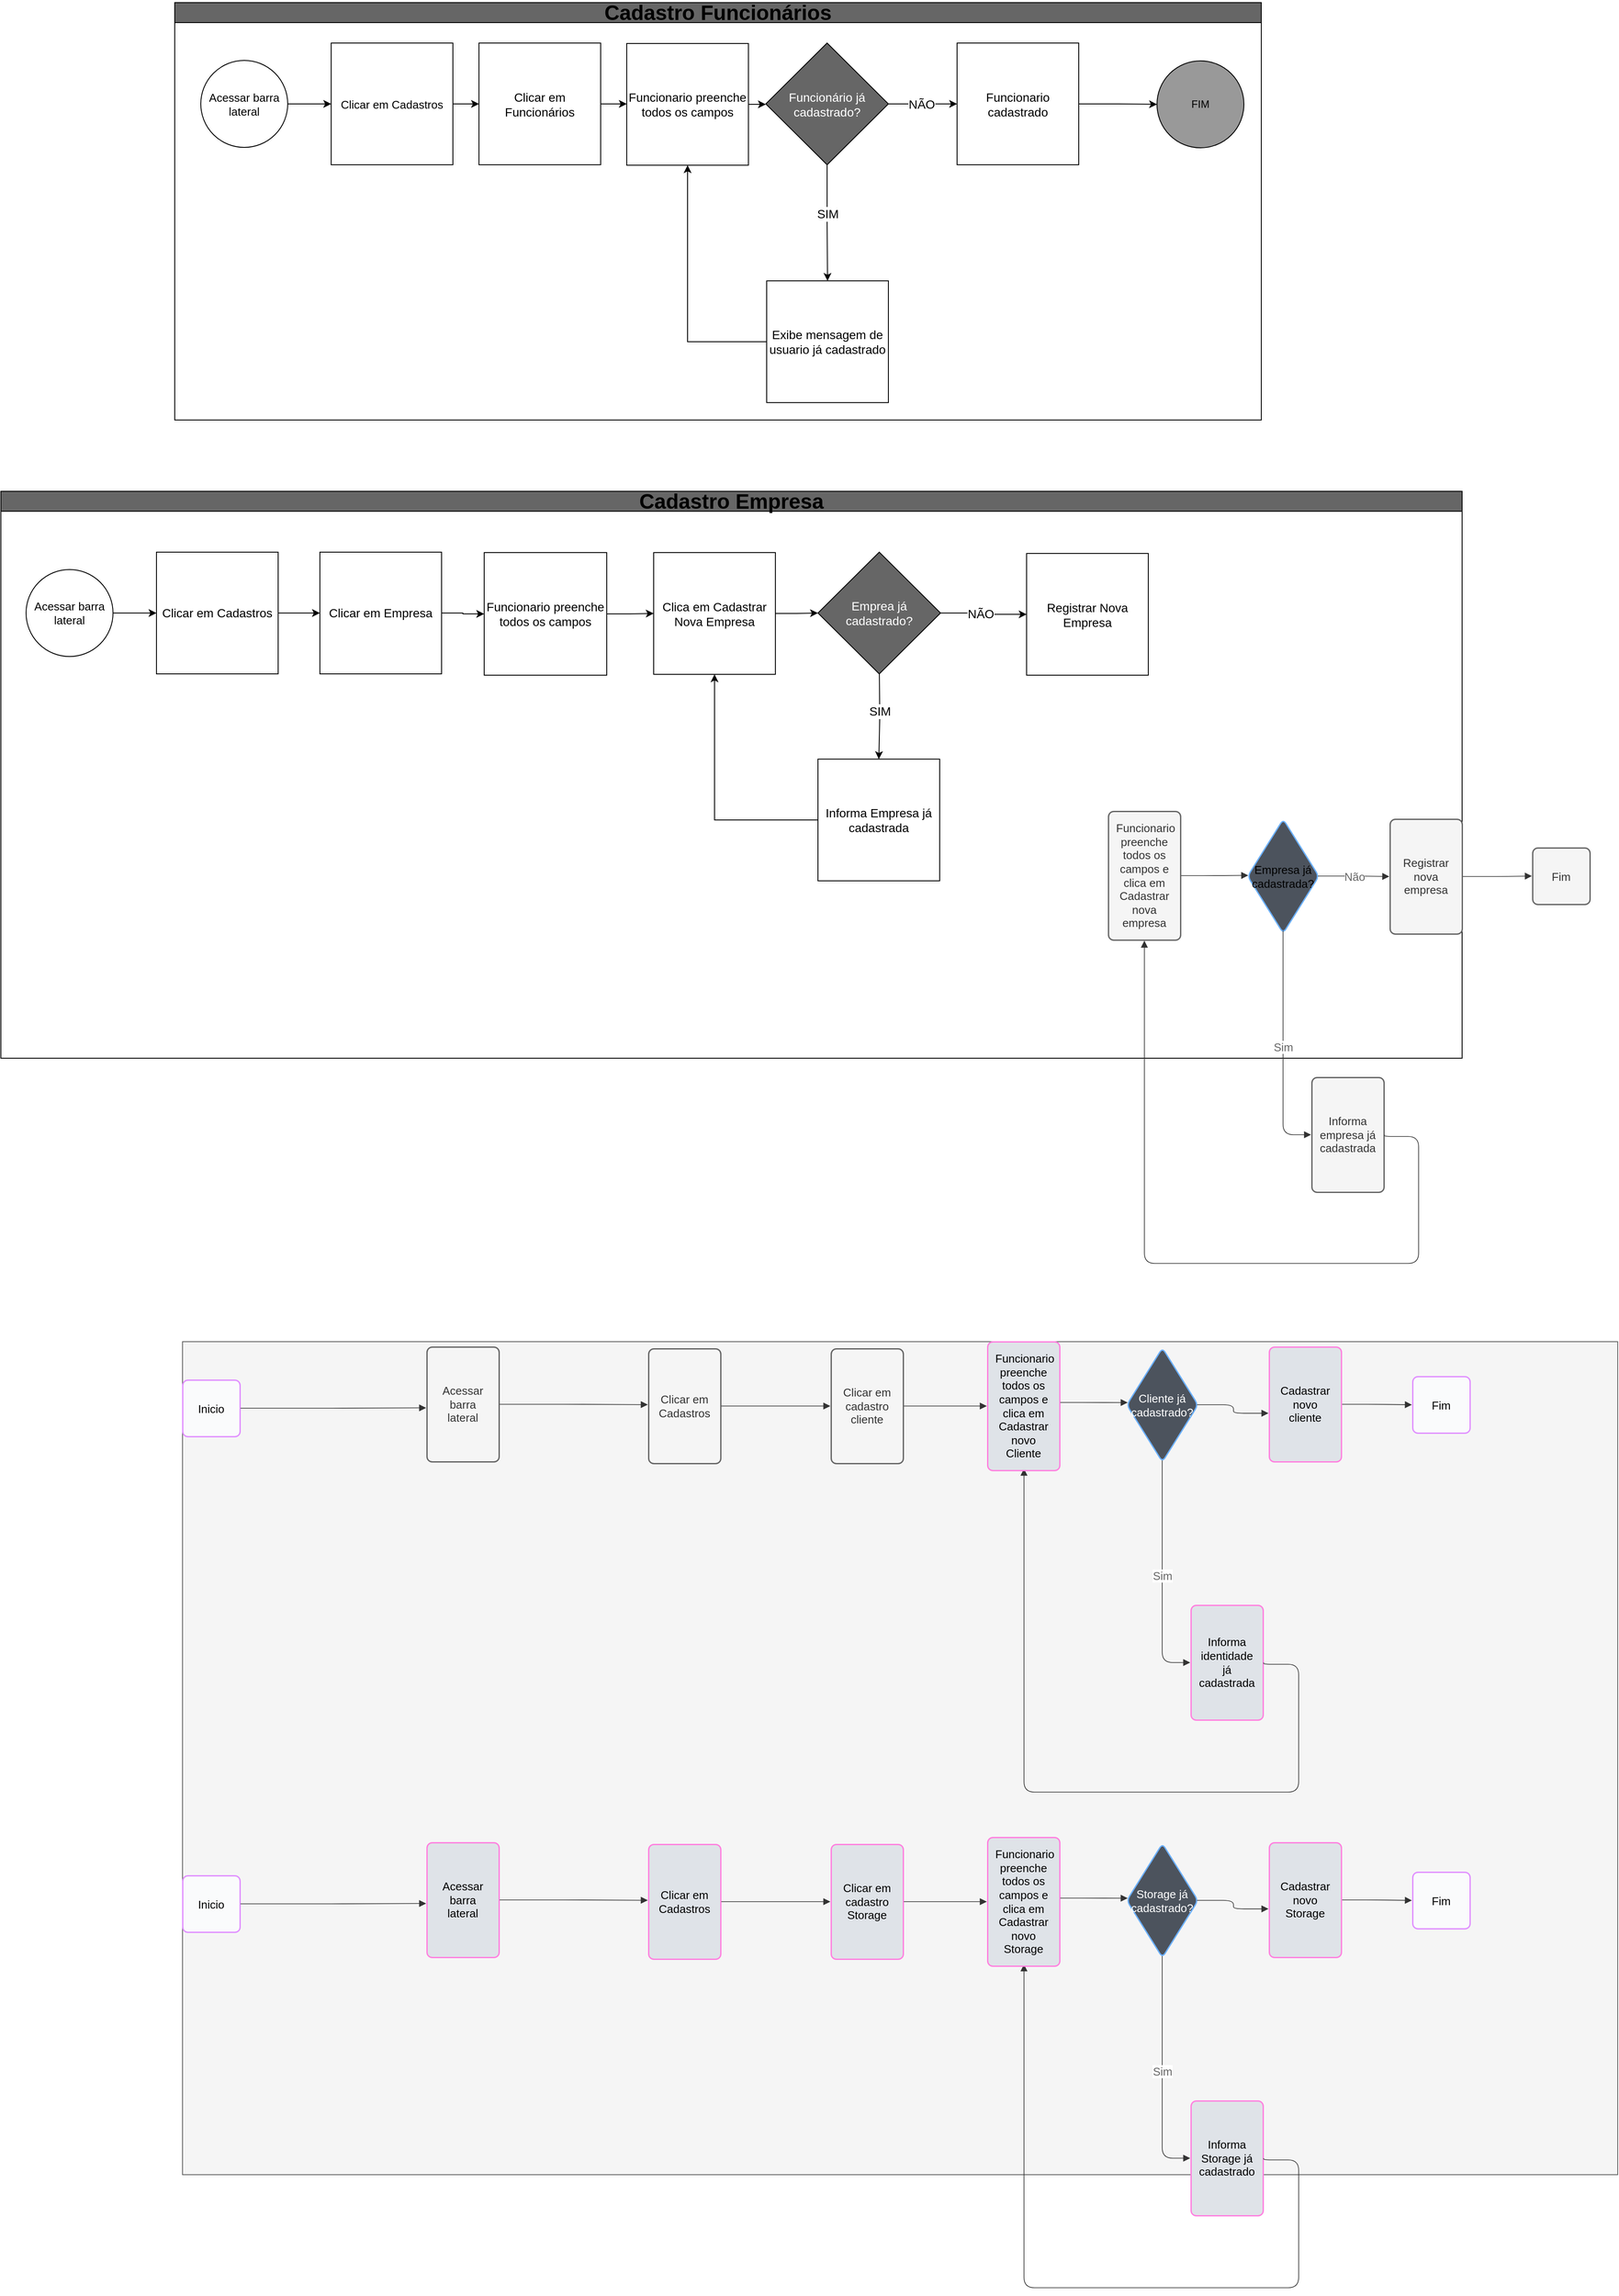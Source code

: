 <mxfile version="24.9.1" pages="2">
  <diagram name="Page-1" id="74e2e168-ea6b-b213-b513-2b3c1d86103e">
    <mxGraphModel dx="3102" dy="1686" grid="1" gridSize="10" guides="1" tooltips="1" connect="1" arrows="1" fold="1" page="1" pageScale="1" pageWidth="1100" pageHeight="850" background="none" math="0" shadow="0">
      <root>
        <mxCell id="0" />
        <mxCell id="1" parent="0" />
        <mxCell id="iIjJSz37-zNfU8AyJNP5-113" value="" style="group;fillColor=#f5f5f5;fontColor=#333333;strokeColor=#666666;" connectable="0" vertex="1" parent="1">
          <mxGeometry x="-611" y="740" width="1651" height="958" as="geometry" />
        </mxCell>
        <mxCell id="iIjJSz37-zNfU8AyJNP5-111" value="" style="group" connectable="0" vertex="1" parent="iIjJSz37-zNfU8AyJNP5-113">
          <mxGeometry y="40" width="1651" height="918" as="geometry" />
        </mxCell>
        <mxCell id="iIjJSz37-zNfU8AyJNP5-53" value="Informa identidade já cadastrada" style="html=1;overflow=block;blockSpacing=1;whiteSpace=wrap;fontSize=13;align=center;spacing=9;strokeColor=#ff80df;strokeOpacity=100;fillOpacity=100;rounded=1;absoluteArcSize=1;arcSize=12;fillColor=#dfe3e8;strokeWidth=1.5;lucidId=IMVuKGuR~jhK;container=0;" vertex="1" parent="iIjJSz37-zNfU8AyJNP5-111">
          <mxGeometry x="1160" y="263" width="83" height="132" as="geometry" />
        </mxCell>
        <mxCell id="iIjJSz37-zNfU8AyJNP5-58" value="" style="html=1;jettySize=18;whiteSpace=wrap;fontSize=13;strokeColor=#333333;strokeOpacity=100;strokeWidth=0.8;rounded=1;arcSize=24;edgeStyle=orthogonalEdgeStyle;startArrow=none;endArrow=block;endFill=1;exitX=1.009;exitY=0.5;exitPerimeter=0;lucidId=IMVut0fvm8wi;" edge="1" parent="iIjJSz37-zNfU8AyJNP5-111" source="iIjJSz37-zNfU8AyJNP5-53">
          <mxGeometry width="100" height="100" relative="1" as="geometry">
            <Array as="points">
              <mxPoint x="1284" y="331" />
              <mxPoint x="1284" y="478" />
              <mxPoint x="968" y="478" />
            </Array>
            <mxPoint x="968" y="106" as="targetPoint" />
          </mxGeometry>
        </mxCell>
        <mxCell id="iIjJSz37-zNfU8AyJNP5-43" value="Inicio" style="html=1;overflow=block;blockSpacing=1;whiteSpace=wrap;fontSize=13;align=center;spacing=3.8;strokeColor=#e08fff;strokeOpacity=100;fillOpacity=100;rounded=1;absoluteArcSize=1;arcSize=12;fillColor=#fafbfc;strokeWidth=1.5;lucidId=TKVuD-CeohGE;container=0;" vertex="1" parent="iIjJSz37-zNfU8AyJNP5-111">
          <mxGeometry y="4" width="66" height="65" as="geometry" />
        </mxCell>
        <mxCell id="iIjJSz37-zNfU8AyJNP5-55" value="Fim" style="html=1;overflow=block;blockSpacing=1;whiteSpace=wrap;fontSize=13;align=center;spacing=3.8;strokeColor=#e08fff;strokeOpacity=100;fillOpacity=100;rounded=1;absoluteArcSize=1;arcSize=12;fillColor=#fafbfc;strokeWidth=1.5;lucidId=IMVu8w95FYgF;container=0;" vertex="1" parent="iIjJSz37-zNfU8AyJNP5-111">
          <mxGeometry x="1415" width="66" height="65" as="geometry" />
        </mxCell>
        <mxCell id="iIjJSz37-zNfU8AyJNP5-56" value="" style="html=1;jettySize=18;whiteSpace=wrap;fontSize=13;strokeColor=#333333;strokeOpacity=100;strokeWidth=0.8;rounded=1;arcSize=24;edgeStyle=orthogonalEdgeStyle;startArrow=none;endArrow=block;endFill=1;exitX=0.5;exitY=0.98;exitPerimeter=0;entryX=-0.009;entryY=0.5;entryPerimeter=0;lucidId=IMVuoLYOVCrK;" edge="1" parent="iIjJSz37-zNfU8AyJNP5-113" source="iIjJSz37-zNfU8AyJNP5-52" target="iIjJSz37-zNfU8AyJNP5-53">
          <mxGeometry width="100" height="100" relative="1" as="geometry">
            <Array as="points" />
          </mxGeometry>
        </mxCell>
        <mxCell id="iIjJSz37-zNfU8AyJNP5-57" value="Sim" style="text;html=1;resizable=0;labelBackgroundColor=default;align=center;verticalAlign=middle;fontColor=#666666;fontSize=13;container=0;" vertex="1" parent="iIjJSz37-zNfU8AyJNP5-56">
          <mxGeometry relative="1" as="geometry" />
        </mxCell>
        <mxCell id="iIjJSz37-zNfU8AyJNP5-44" value="" style="html=1;jettySize=18;whiteSpace=wrap;fontSize=13;strokeColor=#333333;strokeOpacity=100;strokeWidth=0.8;rounded=1;arcSize=24;edgeStyle=orthogonalEdgeStyle;startArrow=none;endArrow=block;endFill=1;exitX=1.011;exitY=0.5;exitPerimeter=0;entryX=-0.009;entryY=0.531;entryPerimeter=0;lucidId=TKVuo6z7ys-k;" edge="1" parent="iIjJSz37-zNfU8AyJNP5-113" source="iIjJSz37-zNfU8AyJNP5-43" target="iIjJSz37-zNfU8AyJNP5-47">
          <mxGeometry width="100" height="100" relative="1" as="geometry">
            <Array as="points" />
          </mxGeometry>
        </mxCell>
        <mxCell id="iIjJSz37-zNfU8AyJNP5-61" value="" style="html=1;jettySize=18;whiteSpace=wrap;fontSize=13;strokeColor=#333333;strokeOpacity=100;strokeWidth=0.8;rounded=1;arcSize=24;edgeStyle=orthogonalEdgeStyle;startArrow=none;endArrow=block;endFill=1;exitX=1.009;exitY=0.5;exitPerimeter=0;entryX=-0.011;entryY=0.501;entryPerimeter=0;lucidId=pNVu_cprBSpg;" edge="1" parent="iIjJSz37-zNfU8AyJNP5-113" source="iIjJSz37-zNfU8AyJNP5-54" target="iIjJSz37-zNfU8AyJNP5-55">
          <mxGeometry width="100" height="100" relative="1" as="geometry">
            <Array as="points" />
          </mxGeometry>
        </mxCell>
        <mxCell id="iIjJSz37-zNfU8AyJNP5-47" value="Acessar barra lateral" style="html=1;overflow=block;blockSpacing=1;whiteSpace=wrap;fontSize=13;align=center;spacing=9;strokeColor=#666666;strokeOpacity=100;fillOpacity=100;rounded=1;absoluteArcSize=1;arcSize=12;fillColor=#f5f5f5;strokeWidth=1.5;lucidId=TKVu174VIa4P;container=0;fontColor=#333333;" vertex="1" parent="iIjJSz37-zNfU8AyJNP5-113">
          <mxGeometry x="281" y="6" width="83" height="132" as="geometry" />
        </mxCell>
        <mxCell id="iIjJSz37-zNfU8AyJNP5-48" value="Clicar em cadastro cliente" style="html=1;overflow=block;blockSpacing=1;whiteSpace=wrap;fontSize=13;align=center;spacing=9;strokeColor=#666666;strokeOpacity=100;fillOpacity=100;rounded=1;absoluteArcSize=1;arcSize=12;fillColor=#f5f5f5;strokeWidth=1.5;lucidId=TKVu3g~mCkBQ;container=0;fontColor=#333333;" vertex="1" parent="iIjJSz37-zNfU8AyJNP5-113">
          <mxGeometry x="746" y="8" width="83" height="132" as="geometry" />
        </mxCell>
        <mxCell id="iIjJSz37-zNfU8AyJNP5-49" value="Clicar em Cadastros" style="html=1;overflow=block;blockSpacing=1;whiteSpace=wrap;fontSize=13;align=center;spacing=9;strokeColor=#666666;strokeOpacity=100;fillOpacity=100;rounded=1;absoluteArcSize=1;arcSize=12;fillColor=#f5f5f5;strokeWidth=1.5;lucidId=TKVugKPUELmh;container=0;fontColor=#333333;" vertex="1" parent="iIjJSz37-zNfU8AyJNP5-113">
          <mxGeometry x="536" y="8" width="83" height="132" as="geometry" />
        </mxCell>
        <mxCell id="iIjJSz37-zNfU8AyJNP5-50" value="Funcionario preenche todos os campos e clica em Cadastrar novo Cliente" style="html=1;overflow=block;blockSpacing=1;whiteSpace=wrap;fontSize=13;align=center;spacing=9;strokeColor=#ff80df;strokeOpacity=100;fillOpacity=100;rounded=1;absoluteArcSize=1;arcSize=12;fillColor=#dfe3e8;strokeWidth=1.5;lucidId=TLVueEcK-3IP;container=0;" vertex="1" parent="iIjJSz37-zNfU8AyJNP5-113">
          <mxGeometry x="926" width="83" height="148" as="geometry" />
        </mxCell>
        <mxCell id="iIjJSz37-zNfU8AyJNP5-52" value="Cliente já cadastrado?" style="html=1;overflow=block;blockSpacing=1;whiteSpace=wrap;rhombus;fontSize=13;fontColor=#ffffff;align=center;spacing=3.8;strokeColor=#6db1ff;strokeOpacity=100;fillOpacity=100;rounded=1;absoluteArcSize=1;arcSize=12;fillColor=#4c535d;strokeWidth=1.5;lucidId=IMVukuP4WiCF;container=0;" vertex="1" parent="iIjJSz37-zNfU8AyJNP5-113">
          <mxGeometry x="1086" y="7" width="82" height="131" as="geometry" />
        </mxCell>
        <mxCell id="iIjJSz37-zNfU8AyJNP5-54" value="Cadastrar novo cliente" style="html=1;overflow=block;blockSpacing=1;whiteSpace=wrap;fontSize=13;align=center;spacing=9;strokeColor=#ff80df;strokeOpacity=100;fillOpacity=100;rounded=1;absoluteArcSize=1;arcSize=12;fillColor=#dfe3e8;strokeWidth=1.5;lucidId=IMVuV4y2Wr4b;container=0;" vertex="1" parent="iIjJSz37-zNfU8AyJNP5-113">
          <mxGeometry x="1250" y="6" width="83" height="132" as="geometry" />
        </mxCell>
        <mxCell id="iIjJSz37-zNfU8AyJNP5-45" value="" style="html=1;jettySize=18;whiteSpace=wrap;fontSize=13;strokeColor=#333333;strokeOpacity=100;strokeWidth=0.8;rounded=1;arcSize=24;edgeStyle=orthogonalEdgeStyle;startArrow=none;endArrow=block;endFill=1;exitX=1.009;exitY=0.5;exitPerimeter=0;entryX=-0.009;entryY=0.488;entryPerimeter=0;lucidId=TKVu0_wFNO7J;" edge="1" parent="iIjJSz37-zNfU8AyJNP5-113" source="iIjJSz37-zNfU8AyJNP5-47" target="iIjJSz37-zNfU8AyJNP5-49">
          <mxGeometry width="100" height="100" relative="1" as="geometry">
            <Array as="points" />
          </mxGeometry>
        </mxCell>
        <mxCell id="iIjJSz37-zNfU8AyJNP5-46" value="" style="html=1;jettySize=18;whiteSpace=wrap;fontSize=13;strokeColor=#333333;strokeOpacity=100;strokeWidth=0.8;rounded=1;arcSize=24;edgeStyle=orthogonalEdgeStyle;startArrow=none;endArrow=block;endFill=1;exitX=1.009;exitY=0.5;exitPerimeter=0;entryX=-0.009;entryY=0.5;entryPerimeter=0;lucidId=TKVuQf85Eefx;" edge="1" parent="iIjJSz37-zNfU8AyJNP5-113" source="iIjJSz37-zNfU8AyJNP5-49" target="iIjJSz37-zNfU8AyJNP5-48">
          <mxGeometry width="100" height="100" relative="1" as="geometry">
            <Array as="points" />
          </mxGeometry>
        </mxCell>
        <mxCell id="iIjJSz37-zNfU8AyJNP5-51" value="" style="html=1;jettySize=18;whiteSpace=wrap;fontSize=13;strokeColor=#333333;strokeOpacity=100;strokeWidth=0.8;rounded=1;arcSize=24;edgeStyle=orthogonalEdgeStyle;startArrow=none;endArrow=block;endFill=1;exitX=1.009;exitY=0.5;exitPerimeter=0;entryX=-0.009;entryY=0.5;entryPerimeter=0;lucidId=-LVuaBZoTzxL;" edge="1" parent="iIjJSz37-zNfU8AyJNP5-113" source="iIjJSz37-zNfU8AyJNP5-48" target="iIjJSz37-zNfU8AyJNP5-50">
          <mxGeometry width="100" height="100" relative="1" as="geometry">
            <Array as="points" />
          </mxGeometry>
        </mxCell>
        <mxCell id="iIjJSz37-zNfU8AyJNP5-59" value="" style="html=1;jettySize=18;whiteSpace=wrap;fontSize=13;strokeColor=#333333;strokeOpacity=100;strokeWidth=0.8;rounded=1;arcSize=24;edgeStyle=orthogonalEdgeStyle;startArrow=none;endArrow=block;endFill=1;exitX=1.009;exitY=0.472;exitPerimeter=0;entryX=0.016;entryY=0.481;entryPerimeter=0;lucidId=~MVuYsn6NPdR;" edge="1" parent="iIjJSz37-zNfU8AyJNP5-113" source="iIjJSz37-zNfU8AyJNP5-50" target="iIjJSz37-zNfU8AyJNP5-52">
          <mxGeometry width="100" height="100" relative="1" as="geometry">
            <Array as="points" />
          </mxGeometry>
        </mxCell>
        <mxCell id="iIjJSz37-zNfU8AyJNP5-60" value="" style="html=1;jettySize=18;whiteSpace=wrap;fontSize=13;strokeColor=#333333;strokeOpacity=100;strokeWidth=0.8;rounded=1;arcSize=24;edgeStyle=orthogonalEdgeStyle;startArrow=none;endArrow=block;endFill=1;exitX=0.988;exitY=0.5;exitPerimeter=0;entryX=-0.009;entryY=0.578;entryPerimeter=0;lucidId=iNVuGRAHNX2a;" edge="1" parent="iIjJSz37-zNfU8AyJNP5-113" source="iIjJSz37-zNfU8AyJNP5-52" target="iIjJSz37-zNfU8AyJNP5-54">
          <mxGeometry width="100" height="100" relative="1" as="geometry">
            <Array as="points" />
          </mxGeometry>
        </mxCell>
        <mxCell id="PQvnsBKQmbBAYxfNCc_0-1" value="&lt;font style=&quot;font-size: 24px;&quot;&gt;Cadastro Funcionários&lt;/font&gt;" style="swimlane;whiteSpace=wrap;html=1;fillColor=#666666;" vertex="1" parent="1">
          <mxGeometry x="-620" y="-800" width="1250" height="480" as="geometry" />
        </mxCell>
        <mxCell id="3b2dGS7JebyrkdOw-JS--33" style="edgeStyle=orthogonalEdgeStyle;rounded=0;orthogonalLoop=1;jettySize=auto;html=1;entryX=0;entryY=0.5;entryDx=0;entryDy=0;" edge="1" parent="PQvnsBKQmbBAYxfNCc_0-1" source="PQvnsBKQmbBAYxfNCc_0-21" target="3b2dGS7JebyrkdOw-JS--24">
          <mxGeometry relative="1" as="geometry" />
        </mxCell>
        <mxCell id="PQvnsBKQmbBAYxfNCc_0-21" value="&lt;span style=&quot;font-size: 13px;&quot;&gt;Acessar barra lateral&lt;/span&gt;" style="ellipse;whiteSpace=wrap;html=1;aspect=fixed;fillColor=none;" vertex="1" parent="PQvnsBKQmbBAYxfNCc_0-1">
          <mxGeometry x="30" y="66.5" width="100" height="100" as="geometry" />
        </mxCell>
        <mxCell id="3b2dGS7JebyrkdOw-JS--34" style="edgeStyle=orthogonalEdgeStyle;rounded=0;orthogonalLoop=1;jettySize=auto;html=1;exitX=1;exitY=0.5;exitDx=0;exitDy=0;entryX=0;entryY=0.5;entryDx=0;entryDy=0;" edge="1" parent="PQvnsBKQmbBAYxfNCc_0-1" source="3b2dGS7JebyrkdOw-JS--24" target="3b2dGS7JebyrkdOw-JS--25">
          <mxGeometry relative="1" as="geometry" />
        </mxCell>
        <mxCell id="3b2dGS7JebyrkdOw-JS--24" value="&lt;span style=&quot;font-size: 13px;&quot;&gt;Clicar em Cadastros&lt;/span&gt;" style="whiteSpace=wrap;html=1;aspect=fixed;" vertex="1" parent="PQvnsBKQmbBAYxfNCc_0-1">
          <mxGeometry x="180" y="46.5" width="140" height="140" as="geometry" />
        </mxCell>
        <mxCell id="3b2dGS7JebyrkdOw-JS--36" style="edgeStyle=orthogonalEdgeStyle;rounded=0;orthogonalLoop=1;jettySize=auto;html=1;exitX=1;exitY=0.5;exitDx=0;exitDy=0;entryX=0;entryY=0.5;entryDx=0;entryDy=0;" edge="1" parent="PQvnsBKQmbBAYxfNCc_0-1" source="3b2dGS7JebyrkdOw-JS--25" target="3b2dGS7JebyrkdOw-JS--26">
          <mxGeometry relative="1" as="geometry" />
        </mxCell>
        <mxCell id="3b2dGS7JebyrkdOw-JS--25" value="&lt;span style=&quot;font-size: 14px;&quot;&gt;Clicar em Funcionários&lt;/span&gt;" style="whiteSpace=wrap;html=1;aspect=fixed;" vertex="1" parent="PQvnsBKQmbBAYxfNCc_0-1">
          <mxGeometry x="350" y="46.5" width="140" height="140" as="geometry" />
        </mxCell>
        <mxCell id="3b2dGS7JebyrkdOw-JS--37" style="edgeStyle=orthogonalEdgeStyle;rounded=0;orthogonalLoop=1;jettySize=auto;html=1;exitX=1;exitY=0.5;exitDx=0;exitDy=0;entryX=0;entryY=0.5;entryDx=0;entryDy=0;" edge="1" parent="PQvnsBKQmbBAYxfNCc_0-1" source="3b2dGS7JebyrkdOw-JS--26" target="3b2dGS7JebyrkdOw-JS--28">
          <mxGeometry relative="1" as="geometry" />
        </mxCell>
        <mxCell id="3b2dGS7JebyrkdOw-JS--26" value="&lt;span style=&quot;font-size: 14px;&quot;&gt;Funcionario preenche todos os campos&lt;/span&gt;" style="whiteSpace=wrap;html=1;aspect=fixed;" vertex="1" parent="PQvnsBKQmbBAYxfNCc_0-1">
          <mxGeometry x="520" y="47" width="140" height="140" as="geometry" />
        </mxCell>
        <mxCell id="3b2dGS7JebyrkdOw-JS--40" style="edgeStyle=orthogonalEdgeStyle;rounded=0;orthogonalLoop=1;jettySize=auto;html=1;exitX=0;exitY=0.5;exitDx=0;exitDy=0;entryX=0.5;entryY=1;entryDx=0;entryDy=0;" edge="1" parent="PQvnsBKQmbBAYxfNCc_0-1" source="3b2dGS7JebyrkdOw-JS--27" target="3b2dGS7JebyrkdOw-JS--26">
          <mxGeometry relative="1" as="geometry" />
        </mxCell>
        <mxCell id="3b2dGS7JebyrkdOw-JS--27" value="&lt;span style=&quot;font-size: 14px;&quot;&gt;Exibe mensagem de usuario já cadastrado&lt;/span&gt;" style="whiteSpace=wrap;html=1;aspect=fixed;" vertex="1" parent="PQvnsBKQmbBAYxfNCc_0-1">
          <mxGeometry x="681" y="320" width="140" height="140" as="geometry" />
        </mxCell>
        <mxCell id="3b2dGS7JebyrkdOw-JS--38" value="" style="edgeStyle=orthogonalEdgeStyle;rounded=0;orthogonalLoop=1;jettySize=auto;html=1;" edge="1" parent="PQvnsBKQmbBAYxfNCc_0-1" source="3b2dGS7JebyrkdOw-JS--28" target="3b2dGS7JebyrkdOw-JS--27">
          <mxGeometry relative="1" as="geometry" />
        </mxCell>
        <mxCell id="3b2dGS7JebyrkdOw-JS--39" value="&lt;font style=&quot;font-size: 14px;&quot;&gt;SIM&lt;/font&gt;" style="edgeLabel;html=1;align=center;verticalAlign=middle;resizable=0;points=[];" vertex="1" connectable="0" parent="3b2dGS7JebyrkdOw-JS--38">
          <mxGeometry x="-0.157" y="3" relative="1" as="geometry">
            <mxPoint x="-3" as="offset" />
          </mxGeometry>
        </mxCell>
        <mxCell id="3b2dGS7JebyrkdOw-JS--42" value="" style="edgeStyle=orthogonalEdgeStyle;rounded=0;orthogonalLoop=1;jettySize=auto;html=1;" edge="1" parent="PQvnsBKQmbBAYxfNCc_0-1" source="3b2dGS7JebyrkdOw-JS--28" target="3b2dGS7JebyrkdOw-JS--29">
          <mxGeometry relative="1" as="geometry" />
        </mxCell>
        <mxCell id="3b2dGS7JebyrkdOw-JS--43" value="&lt;font style=&quot;font-size: 14px;&quot;&gt;NÃO&lt;/font&gt;" style="edgeLabel;html=1;align=center;verticalAlign=middle;resizable=0;points=[];" vertex="1" connectable="0" parent="3b2dGS7JebyrkdOw-JS--42">
          <mxGeometry x="-0.041" y="-2" relative="1" as="geometry">
            <mxPoint y="-2" as="offset" />
          </mxGeometry>
        </mxCell>
        <mxCell id="3b2dGS7JebyrkdOw-JS--28" value="&lt;span style=&quot;color: rgb(255, 255, 255); font-size: 14px;&quot;&gt;Funcionário já cadastrado?&lt;/span&gt;" style="rhombus;whiteSpace=wrap;html=1;fillColor=#666666;" vertex="1" parent="PQvnsBKQmbBAYxfNCc_0-1">
          <mxGeometry x="680" y="46.5" width="141" height="140" as="geometry" />
        </mxCell>
        <mxCell id="3b2dGS7JebyrkdOw-JS--45" value="" style="edgeStyle=orthogonalEdgeStyle;rounded=0;orthogonalLoop=1;jettySize=auto;html=1;" edge="1" parent="PQvnsBKQmbBAYxfNCc_0-1" source="3b2dGS7JebyrkdOw-JS--29" target="3b2dGS7JebyrkdOw-JS--44">
          <mxGeometry relative="1" as="geometry" />
        </mxCell>
        <mxCell id="3b2dGS7JebyrkdOw-JS--29" value="&lt;span style=&quot;font-size: 14px;&quot;&gt;Funcionario cadastrado&lt;/span&gt;" style="whiteSpace=wrap;html=1;aspect=fixed;" vertex="1" parent="PQvnsBKQmbBAYxfNCc_0-1">
          <mxGeometry x="900" y="46.5" width="140" height="140" as="geometry" />
        </mxCell>
        <mxCell id="3b2dGS7JebyrkdOw-JS--44" value="FIM" style="ellipse;whiteSpace=wrap;html=1;aspect=fixed;fillColor=#999999;" vertex="1" parent="PQvnsBKQmbBAYxfNCc_0-1">
          <mxGeometry x="1130" y="67" width="100" height="100" as="geometry" />
        </mxCell>
        <mxCell id="iIjJSz37-zNfU8AyJNP5-164" value="Informa Storage já cadastrado" style="html=1;overflow=block;blockSpacing=1;whiteSpace=wrap;fontSize=13;align=center;spacing=9;strokeColor=#ff80df;strokeOpacity=100;fillOpacity=100;rounded=1;absoluteArcSize=1;arcSize=12;fillColor=#dfe3e8;strokeWidth=1.5;lucidId=IMVuKGuR~jhK;container=0;" vertex="1" parent="1">
          <mxGeometry x="549" y="1613" width="83" height="132" as="geometry" />
        </mxCell>
        <mxCell id="iIjJSz37-zNfU8AyJNP5-165" value="" style="html=1;jettySize=18;whiteSpace=wrap;fontSize=13;strokeColor=#333333;strokeOpacity=100;strokeWidth=0.8;rounded=1;arcSize=24;edgeStyle=orthogonalEdgeStyle;startArrow=none;endArrow=block;endFill=1;exitX=1.009;exitY=0.5;exitPerimeter=0;lucidId=IMVut0fvm8wi;" edge="1" parent="1" source="iIjJSz37-zNfU8AyJNP5-164">
          <mxGeometry width="100" height="100" relative="1" as="geometry">
            <Array as="points">
              <mxPoint x="673" y="1681" />
              <mxPoint x="673" y="1828" />
              <mxPoint x="357" y="1828" />
            </Array>
            <mxPoint x="357" y="1456" as="targetPoint" />
          </mxGeometry>
        </mxCell>
        <mxCell id="iIjJSz37-zNfU8AyJNP5-166" value="Inicio" style="html=1;overflow=block;blockSpacing=1;whiteSpace=wrap;fontSize=13;align=center;spacing=3.8;strokeColor=#e08fff;strokeOpacity=100;fillOpacity=100;rounded=1;absoluteArcSize=1;arcSize=12;fillColor=#fafbfc;strokeWidth=1.5;lucidId=TKVuD-CeohGE;container=0;" vertex="1" parent="1">
          <mxGeometry x="-611" y="1354" width="66" height="65" as="geometry" />
        </mxCell>
        <mxCell id="iIjJSz37-zNfU8AyJNP5-167" value="Fim" style="html=1;overflow=block;blockSpacing=1;whiteSpace=wrap;fontSize=13;align=center;spacing=3.8;strokeColor=#e08fff;strokeOpacity=100;fillOpacity=100;rounded=1;absoluteArcSize=1;arcSize=12;fillColor=#fafbfc;strokeWidth=1.5;lucidId=IMVu8w95FYgF;container=0;" vertex="1" parent="1">
          <mxGeometry x="804" y="1350" width="66" height="65" as="geometry" />
        </mxCell>
        <mxCell id="iIjJSz37-zNfU8AyJNP5-168" value="" style="html=1;jettySize=18;whiteSpace=wrap;fontSize=13;strokeColor=#333333;strokeOpacity=100;strokeWidth=0.8;rounded=1;arcSize=24;edgeStyle=orthogonalEdgeStyle;startArrow=none;endArrow=block;endFill=1;exitX=0.5;exitY=0.98;exitPerimeter=0;entryX=-0.009;entryY=0.5;entryPerimeter=0;lucidId=IMVuoLYOVCrK;" edge="1" parent="1" source="iIjJSz37-zNfU8AyJNP5-176" target="iIjJSz37-zNfU8AyJNP5-164">
          <mxGeometry width="100" height="100" relative="1" as="geometry">
            <Array as="points" />
          </mxGeometry>
        </mxCell>
        <mxCell id="iIjJSz37-zNfU8AyJNP5-169" value="Sim" style="text;html=1;resizable=0;labelBackgroundColor=default;align=center;verticalAlign=middle;fontColor=#666666;fontSize=13;container=0;" vertex="1" parent="iIjJSz37-zNfU8AyJNP5-168">
          <mxGeometry relative="1" as="geometry" />
        </mxCell>
        <mxCell id="iIjJSz37-zNfU8AyJNP5-170" value="" style="html=1;jettySize=18;whiteSpace=wrap;fontSize=13;strokeColor=#333333;strokeOpacity=100;strokeWidth=0.8;rounded=1;arcSize=24;edgeStyle=orthogonalEdgeStyle;startArrow=none;endArrow=block;endFill=1;exitX=1.011;exitY=0.5;exitPerimeter=0;entryX=-0.009;entryY=0.531;entryPerimeter=0;lucidId=TKVuo6z7ys-k;" edge="1" parent="1" source="iIjJSz37-zNfU8AyJNP5-166" target="iIjJSz37-zNfU8AyJNP5-172">
          <mxGeometry width="100" height="100" relative="1" as="geometry">
            <Array as="points" />
          </mxGeometry>
        </mxCell>
        <mxCell id="iIjJSz37-zNfU8AyJNP5-171" value="" style="html=1;jettySize=18;whiteSpace=wrap;fontSize=13;strokeColor=#333333;strokeOpacity=100;strokeWidth=0.8;rounded=1;arcSize=24;edgeStyle=orthogonalEdgeStyle;startArrow=none;endArrow=block;endFill=1;exitX=1.009;exitY=0.5;exitPerimeter=0;entryX=-0.011;entryY=0.501;entryPerimeter=0;lucidId=pNVu_cprBSpg;" edge="1" parent="1" source="iIjJSz37-zNfU8AyJNP5-177" target="iIjJSz37-zNfU8AyJNP5-167">
          <mxGeometry width="100" height="100" relative="1" as="geometry">
            <Array as="points" />
          </mxGeometry>
        </mxCell>
        <mxCell id="iIjJSz37-zNfU8AyJNP5-172" value="Acessar barra lateral" style="html=1;overflow=block;blockSpacing=1;whiteSpace=wrap;fontSize=13;align=center;spacing=9;strokeColor=#ff80df;strokeOpacity=100;fillOpacity=100;rounded=1;absoluteArcSize=1;arcSize=12;fillColor=#dfe3e8;strokeWidth=1.5;lucidId=TKVu174VIa4P;container=0;" vertex="1" parent="1">
          <mxGeometry x="-330" y="1316" width="83" height="132" as="geometry" />
        </mxCell>
        <mxCell id="iIjJSz37-zNfU8AyJNP5-173" value="Clicar em cadastro Storage" style="html=1;overflow=block;blockSpacing=1;whiteSpace=wrap;fontSize=13;align=center;spacing=9;strokeColor=#ff80df;strokeOpacity=100;fillOpacity=100;rounded=1;absoluteArcSize=1;arcSize=12;fillColor=#dfe3e8;strokeWidth=1.5;lucidId=TKVu3g~mCkBQ;container=0;" vertex="1" parent="1">
          <mxGeometry x="135" y="1318" width="83" height="132" as="geometry" />
        </mxCell>
        <mxCell id="iIjJSz37-zNfU8AyJNP5-174" value="Clicar em Cadastros" style="html=1;overflow=block;blockSpacing=1;whiteSpace=wrap;fontSize=13;align=center;spacing=9;strokeColor=#ff80df;strokeOpacity=100;fillOpacity=100;rounded=1;absoluteArcSize=1;arcSize=12;fillColor=#dfe3e8;strokeWidth=1.5;lucidId=TKVugKPUELmh;container=0;" vertex="1" parent="1">
          <mxGeometry x="-75" y="1318" width="83" height="132" as="geometry" />
        </mxCell>
        <mxCell id="iIjJSz37-zNfU8AyJNP5-175" value="Funcionario preenche todos os campos e clica em Cadastrar novo Storage" style="html=1;overflow=block;blockSpacing=1;whiteSpace=wrap;fontSize=13;align=center;spacing=9;strokeColor=#ff80df;strokeOpacity=100;fillOpacity=100;rounded=1;absoluteArcSize=1;arcSize=12;fillColor=#dfe3e8;strokeWidth=1.5;lucidId=TLVueEcK-3IP;container=0;" vertex="1" parent="1">
          <mxGeometry x="315" y="1310" width="83" height="148" as="geometry" />
        </mxCell>
        <mxCell id="iIjJSz37-zNfU8AyJNP5-176" value="Storage já cadastrado?" style="html=1;overflow=block;blockSpacing=1;whiteSpace=wrap;rhombus;fontSize=13;fontColor=#ffffff;align=center;spacing=3.8;strokeColor=#6db1ff;strokeOpacity=100;fillOpacity=100;rounded=1;absoluteArcSize=1;arcSize=12;fillColor=#4c535d;strokeWidth=1.5;lucidId=IMVukuP4WiCF;container=0;" vertex="1" parent="1">
          <mxGeometry x="475" y="1317" width="82" height="131" as="geometry" />
        </mxCell>
        <mxCell id="iIjJSz37-zNfU8AyJNP5-177" value="Cadastrar novo Storage" style="html=1;overflow=block;blockSpacing=1;whiteSpace=wrap;fontSize=13;align=center;spacing=9;strokeColor=#ff80df;strokeOpacity=100;fillOpacity=100;rounded=1;absoluteArcSize=1;arcSize=12;fillColor=#dfe3e8;strokeWidth=1.5;lucidId=IMVuV4y2Wr4b;container=0;" vertex="1" parent="1">
          <mxGeometry x="639" y="1316" width="83" height="132" as="geometry" />
        </mxCell>
        <mxCell id="iIjJSz37-zNfU8AyJNP5-178" value="" style="html=1;jettySize=18;whiteSpace=wrap;fontSize=13;strokeColor=#333333;strokeOpacity=100;strokeWidth=0.8;rounded=1;arcSize=24;edgeStyle=orthogonalEdgeStyle;startArrow=none;endArrow=block;endFill=1;exitX=1.009;exitY=0.5;exitPerimeter=0;entryX=-0.009;entryY=0.488;entryPerimeter=0;lucidId=TKVu0_wFNO7J;" edge="1" parent="1" source="iIjJSz37-zNfU8AyJNP5-172" target="iIjJSz37-zNfU8AyJNP5-174">
          <mxGeometry width="100" height="100" relative="1" as="geometry">
            <Array as="points" />
          </mxGeometry>
        </mxCell>
        <mxCell id="iIjJSz37-zNfU8AyJNP5-179" value="" style="html=1;jettySize=18;whiteSpace=wrap;fontSize=13;strokeColor=#333333;strokeOpacity=100;strokeWidth=0.8;rounded=1;arcSize=24;edgeStyle=orthogonalEdgeStyle;startArrow=none;endArrow=block;endFill=1;exitX=1.009;exitY=0.5;exitPerimeter=0;entryX=-0.009;entryY=0.5;entryPerimeter=0;lucidId=TKVuQf85Eefx;" edge="1" parent="1" source="iIjJSz37-zNfU8AyJNP5-174" target="iIjJSz37-zNfU8AyJNP5-173">
          <mxGeometry width="100" height="100" relative="1" as="geometry">
            <Array as="points" />
          </mxGeometry>
        </mxCell>
        <mxCell id="iIjJSz37-zNfU8AyJNP5-180" value="" style="html=1;jettySize=18;whiteSpace=wrap;fontSize=13;strokeColor=#333333;strokeOpacity=100;strokeWidth=0.8;rounded=1;arcSize=24;edgeStyle=orthogonalEdgeStyle;startArrow=none;endArrow=block;endFill=1;exitX=1.009;exitY=0.5;exitPerimeter=0;entryX=-0.009;entryY=0.5;entryPerimeter=0;lucidId=-LVuaBZoTzxL;" edge="1" parent="1" source="iIjJSz37-zNfU8AyJNP5-173" target="iIjJSz37-zNfU8AyJNP5-175">
          <mxGeometry width="100" height="100" relative="1" as="geometry">
            <Array as="points" />
          </mxGeometry>
        </mxCell>
        <mxCell id="iIjJSz37-zNfU8AyJNP5-181" value="" style="html=1;jettySize=18;whiteSpace=wrap;fontSize=13;strokeColor=#333333;strokeOpacity=100;strokeWidth=0.8;rounded=1;arcSize=24;edgeStyle=orthogonalEdgeStyle;startArrow=none;endArrow=block;endFill=1;exitX=1.009;exitY=0.472;exitPerimeter=0;entryX=0.016;entryY=0.481;entryPerimeter=0;lucidId=~MVuYsn6NPdR;" edge="1" parent="1" source="iIjJSz37-zNfU8AyJNP5-175" target="iIjJSz37-zNfU8AyJNP5-176">
          <mxGeometry width="100" height="100" relative="1" as="geometry">
            <Array as="points" />
          </mxGeometry>
        </mxCell>
        <mxCell id="iIjJSz37-zNfU8AyJNP5-182" value="" style="html=1;jettySize=18;whiteSpace=wrap;fontSize=13;strokeColor=#333333;strokeOpacity=100;strokeWidth=0.8;rounded=1;arcSize=24;edgeStyle=orthogonalEdgeStyle;startArrow=none;endArrow=block;endFill=1;exitX=0.988;exitY=0.5;exitPerimeter=0;entryX=-0.009;entryY=0.578;entryPerimeter=0;lucidId=iNVuGRAHNX2a;" edge="1" parent="1" source="iIjJSz37-zNfU8AyJNP5-176" target="iIjJSz37-zNfU8AyJNP5-177">
          <mxGeometry width="100" height="100" relative="1" as="geometry">
            <Array as="points" />
          </mxGeometry>
        </mxCell>
        <mxCell id="3b2dGS7JebyrkdOw-JS--1" value="&lt;font style=&quot;font-size: 24px;&quot;&gt;Cadastro Empresa&lt;/font&gt;" style="swimlane;whiteSpace=wrap;html=1;fillColor=#666666;startSize=23;" vertex="1" parent="1">
          <mxGeometry x="-820" y="-238" width="1681" height="652" as="geometry" />
        </mxCell>
        <mxCell id="3b2dGS7JebyrkdOw-JS--406" value="" style="edgeStyle=orthogonalEdgeStyle;rounded=0;orthogonalLoop=1;jettySize=auto;html=1;" edge="1" parent="3b2dGS7JebyrkdOw-JS--1" source="3b2dGS7JebyrkdOw-JS--383" target="3b2dGS7JebyrkdOw-JS--384">
          <mxGeometry relative="1" as="geometry" />
        </mxCell>
        <mxCell id="3b2dGS7JebyrkdOw-JS--383" value="&lt;span style=&quot;font-size: 13px;&quot;&gt;Acessar barra lateral&lt;/span&gt;" style="ellipse;whiteSpace=wrap;html=1;aspect=fixed;fillColor=none;" vertex="1" parent="3b2dGS7JebyrkdOw-JS--1">
          <mxGeometry x="29" y="90" width="100" height="100" as="geometry" />
        </mxCell>
        <mxCell id="3b2dGS7JebyrkdOw-JS--407" value="" style="edgeStyle=orthogonalEdgeStyle;rounded=0;orthogonalLoop=1;jettySize=auto;html=1;" edge="1" parent="3b2dGS7JebyrkdOw-JS--1" source="3b2dGS7JebyrkdOw-JS--384" target="3b2dGS7JebyrkdOw-JS--385">
          <mxGeometry relative="1" as="geometry" />
        </mxCell>
        <mxCell id="3b2dGS7JebyrkdOw-JS--384" value="&lt;font style=&quot;font-size: 14px;&quot;&gt;Clicar em Cadastros&lt;/font&gt;" style="whiteSpace=wrap;html=1;aspect=fixed;" vertex="1" parent="3b2dGS7JebyrkdOw-JS--1">
          <mxGeometry x="179" y="70" width="140" height="140" as="geometry" />
        </mxCell>
        <mxCell id="3b2dGS7JebyrkdOw-JS--408" value="" style="edgeStyle=orthogonalEdgeStyle;rounded=0;orthogonalLoop=1;jettySize=auto;html=1;" edge="1" parent="3b2dGS7JebyrkdOw-JS--1" source="3b2dGS7JebyrkdOw-JS--385" target="3b2dGS7JebyrkdOw-JS--386">
          <mxGeometry relative="1" as="geometry" />
        </mxCell>
        <mxCell id="3b2dGS7JebyrkdOw-JS--385" value="&lt;span style=&quot;font-size: 14px;&quot;&gt;Clicar em Empresa&lt;/span&gt;" style="whiteSpace=wrap;html=1;aspect=fixed;" vertex="1" parent="3b2dGS7JebyrkdOw-JS--1">
          <mxGeometry x="367" y="70" width="140" height="140" as="geometry" />
        </mxCell>
        <mxCell id="3b2dGS7JebyrkdOw-JS--409" value="" style="edgeStyle=orthogonalEdgeStyle;rounded=0;orthogonalLoop=1;jettySize=auto;html=1;" edge="1" parent="3b2dGS7JebyrkdOw-JS--1" source="3b2dGS7JebyrkdOw-JS--386" target="3b2dGS7JebyrkdOw-JS--387">
          <mxGeometry relative="1" as="geometry" />
        </mxCell>
        <mxCell id="3b2dGS7JebyrkdOw-JS--386" value="&lt;span style=&quot;font-size: 14px;&quot;&gt;Funcionario preenche todos os campos&lt;/span&gt;" style="whiteSpace=wrap;html=1;aspect=fixed;" vertex="1" parent="3b2dGS7JebyrkdOw-JS--1">
          <mxGeometry x="556" y="70.5" width="141" height="141" as="geometry" />
        </mxCell>
        <mxCell id="3b2dGS7JebyrkdOw-JS--410" value="" style="edgeStyle=orthogonalEdgeStyle;rounded=0;orthogonalLoop=1;jettySize=auto;html=1;" edge="1" parent="3b2dGS7JebyrkdOw-JS--1" source="3b2dGS7JebyrkdOw-JS--387" target="3b2dGS7JebyrkdOw-JS--388">
          <mxGeometry relative="1" as="geometry" />
        </mxCell>
        <mxCell id="3b2dGS7JebyrkdOw-JS--387" value="&lt;span style=&quot;font-size: 14px;&quot;&gt;Clica em Cadastrar Nova Empresa&lt;/span&gt;" style="whiteSpace=wrap;html=1;aspect=fixed;" vertex="1" parent="3b2dGS7JebyrkdOw-JS--1">
          <mxGeometry x="751" y="70.5" width="140" height="140" as="geometry" />
        </mxCell>
        <mxCell id="3b2dGS7JebyrkdOw-JS--413" value="" style="edgeStyle=orthogonalEdgeStyle;rounded=0;orthogonalLoop=1;jettySize=auto;html=1;" edge="1" parent="3b2dGS7JebyrkdOw-JS--1">
          <mxGeometry relative="1" as="geometry">
            <mxPoint x="1010.6" y="209.901" as="sourcePoint" />
            <mxPoint x="1010" y="308" as="targetPoint" />
          </mxGeometry>
        </mxCell>
        <mxCell id="3b2dGS7JebyrkdOw-JS--415" value="&lt;font style=&quot;font-size: 14px;&quot;&gt;SIM&lt;/font&gt;" style="edgeLabel;html=1;align=center;verticalAlign=middle;resizable=0;points=[];" vertex="1" connectable="0" parent="3b2dGS7JebyrkdOw-JS--413">
          <mxGeometry x="-0.187" y="1" relative="1" as="geometry">
            <mxPoint x="-1" y="3" as="offset" />
          </mxGeometry>
        </mxCell>
        <mxCell id="3b2dGS7JebyrkdOw-JS--418" value="" style="edgeStyle=orthogonalEdgeStyle;rounded=0;orthogonalLoop=1;jettySize=auto;html=1;" edge="1" parent="3b2dGS7JebyrkdOw-JS--1" source="3b2dGS7JebyrkdOw-JS--388" target="3b2dGS7JebyrkdOw-JS--417">
          <mxGeometry relative="1" as="geometry" />
        </mxCell>
        <mxCell id="3b2dGS7JebyrkdOw-JS--422" value="&lt;font style=&quot;font-size: 14px;&quot;&gt;NÃO&lt;/font&gt;" style="edgeLabel;html=1;align=center;verticalAlign=middle;resizable=0;points=[];" vertex="1" connectable="0" parent="3b2dGS7JebyrkdOw-JS--418">
          <mxGeometry x="-0.099" y="-1" relative="1" as="geometry">
            <mxPoint as="offset" />
          </mxGeometry>
        </mxCell>
        <mxCell id="3b2dGS7JebyrkdOw-JS--388" value="&lt;span style=&quot;color: rgb(255, 255, 255); font-size: 14px;&quot;&gt;Emprea já cadastrado?&lt;/span&gt;" style="rhombus;whiteSpace=wrap;html=1;fillColor=#666666;" vertex="1" parent="3b2dGS7JebyrkdOw-JS--1">
          <mxGeometry x="940" y="70" width="141" height="140" as="geometry" />
        </mxCell>
        <mxCell id="3b2dGS7JebyrkdOw-JS--412" style="edgeStyle=orthogonalEdgeStyle;rounded=0;orthogonalLoop=1;jettySize=auto;html=1;exitX=0;exitY=0.5;exitDx=0;exitDy=0;entryX=0.5;entryY=1;entryDx=0;entryDy=0;" edge="1" parent="3b2dGS7JebyrkdOw-JS--1" source="3b2dGS7JebyrkdOw-JS--411" target="3b2dGS7JebyrkdOw-JS--387">
          <mxGeometry relative="1" as="geometry" />
        </mxCell>
        <mxCell id="3b2dGS7JebyrkdOw-JS--411" value="&lt;span style=&quot;font-size: 14px;&quot;&gt;Informa Empresa já cadastrada&lt;/span&gt;" style="whiteSpace=wrap;html=1;aspect=fixed;" vertex="1" parent="3b2dGS7JebyrkdOw-JS--1">
          <mxGeometry x="940" y="308" width="140" height="140" as="geometry" />
        </mxCell>
        <mxCell id="3b2dGS7JebyrkdOw-JS--417" value="&lt;span style=&quot;font-size: 14px;&quot;&gt;Registrar Nova Empresa&lt;/span&gt;" style="whiteSpace=wrap;html=1;aspect=fixed;" vertex="1" parent="3b2dGS7JebyrkdOw-JS--1">
          <mxGeometry x="1180" y="71.5" width="140" height="140" as="geometry" />
        </mxCell>
        <mxCell id="3b2dGS7JebyrkdOw-JS--4" value="Funcionario preenche todos os campos e clica em Cadastrar nova empresa" style="html=1;overflow=block;blockSpacing=1;whiteSpace=wrap;fontSize=13;align=center;spacing=9;strokeColor=#666666;strokeOpacity=100;fillOpacity=100;rounded=1;absoluteArcSize=1;arcSize=12;fillColor=#f5f5f5;strokeWidth=1.5;lucidId=sHVur5LiFv-o;fontColor=#333333;" vertex="1" parent="1">
          <mxGeometry x="454" y="130" width="83" height="148" as="geometry" />
        </mxCell>
        <mxCell id="3b2dGS7JebyrkdOw-JS--5" value="Empresa já cadastrada?" style="html=1;overflow=block;blockSpacing=1;whiteSpace=wrap;rhombus;fontSize=13;align=center;spacing=3.8;strokeColor=#6db1ff;strokeOpacity=100;fillOpacity=100;rounded=1;absoluteArcSize=1;arcSize=12;fillColor=#4c535d;strokeWidth=1.5;lucidId=sHVuFYI7WWza;" vertex="1" parent="1">
          <mxGeometry x="614" y="139" width="82" height="131" as="geometry" />
        </mxCell>
        <mxCell id="3b2dGS7JebyrkdOw-JS--6" value="Informa empresa já cadastrada" style="html=1;overflow=block;blockSpacing=1;whiteSpace=wrap;fontSize=13;align=center;spacing=9;strokeColor=#666666;strokeOpacity=100;fillOpacity=100;rounded=1;absoluteArcSize=1;arcSize=12;fillColor=#f5f5f5;strokeWidth=1.5;lucidId=sHVuWVF60bVN;fontColor=#333333;" vertex="1" parent="1">
          <mxGeometry x="688" y="436" width="83" height="132" as="geometry" />
        </mxCell>
        <mxCell id="3b2dGS7JebyrkdOw-JS--7" value="Registrar nova empresa" style="html=1;overflow=block;blockSpacing=1;whiteSpace=wrap;fontSize=13;align=center;spacing=9;strokeColor=#666666;strokeOpacity=100;fillOpacity=100;rounded=1;absoluteArcSize=1;arcSize=12;fillColor=#f5f5f5;strokeWidth=1.5;lucidId=sHVusqCLus73;fontColor=#333333;" vertex="1" parent="1">
          <mxGeometry x="778" y="139" width="83" height="132" as="geometry" />
        </mxCell>
        <mxCell id="3b2dGS7JebyrkdOw-JS--8" value="Fim" style="html=1;overflow=block;blockSpacing=1;whiteSpace=wrap;fontSize=13;align=center;spacing=3.8;strokeColor=#666666;strokeOpacity=100;fillOpacity=100;rounded=1;absoluteArcSize=1;arcSize=12;fillColor=#f5f5f5;strokeWidth=1.5;lucidId=sHVubvwy6oM8;fontColor=#333333;" vertex="1" parent="1">
          <mxGeometry x="942" y="172" width="66" height="65" as="geometry" />
        </mxCell>
        <mxCell id="3b2dGS7JebyrkdOw-JS--13" value="" style="html=1;jettySize=18;whiteSpace=wrap;fontSize=13;strokeColor=#333333;strokeOpacity=100;strokeWidth=0.8;rounded=1;arcSize=24;edgeStyle=orthogonalEdgeStyle;startArrow=none;endArrow=block;endFill=1;exitX=1.009;exitY=0.5;exitPerimeter=0;entryX=0.012;entryY=0.494;entryPerimeter=0;lucidId=sHVuQ8OTVjqc;" edge="1" parent="1" source="3b2dGS7JebyrkdOw-JS--4" target="3b2dGS7JebyrkdOw-JS--5">
          <mxGeometry width="100" height="100" relative="1" as="geometry">
            <Array as="points" />
          </mxGeometry>
        </mxCell>
        <mxCell id="3b2dGS7JebyrkdOw-JS--14" value="" style="html=1;jettySize=18;whiteSpace=wrap;fontSize=13;strokeColor=#333333;strokeOpacity=100;strokeWidth=0.8;rounded=1;arcSize=24;edgeStyle=orthogonalEdgeStyle;startArrow=none;endArrow=block;endFill=1;exitX=0.5;exitY=0.98;exitPerimeter=0;entryX=-0.009;entryY=0.5;entryPerimeter=0;lucidId=sHVuJ0cSf0pG;" edge="1" parent="1" source="3b2dGS7JebyrkdOw-JS--5" target="3b2dGS7JebyrkdOw-JS--6">
          <mxGeometry width="100" height="100" relative="1" as="geometry">
            <Array as="points" />
          </mxGeometry>
        </mxCell>
        <mxCell id="3b2dGS7JebyrkdOw-JS--15" value="Sim" style="text;html=1;resizable=0;labelBackgroundColor=default;align=center;verticalAlign=middle;fontColor=#666666;fontSize=13;" vertex="1" parent="3b2dGS7JebyrkdOw-JS--14">
          <mxGeometry relative="1" as="geometry" />
        </mxCell>
        <mxCell id="3b2dGS7JebyrkdOw-JS--16" value="" style="html=1;jettySize=18;whiteSpace=wrap;fontSize=13;strokeColor=#333333;strokeOpacity=100;strokeWidth=0.8;rounded=1;arcSize=24;edgeStyle=orthogonalEdgeStyle;startArrow=none;endArrow=block;endFill=1;exitX=1.009;exitY=0.5;exitPerimeter=0;entryX=0.5;entryY=1.005;entryPerimeter=0;lucidId=sHVuIRerCfpc;" edge="1" parent="1" source="3b2dGS7JebyrkdOw-JS--6" target="3b2dGS7JebyrkdOw-JS--4">
          <mxGeometry width="100" height="100" relative="1" as="geometry">
            <Array as="points">
              <mxPoint x="811" y="504" />
              <mxPoint x="811" y="650" />
              <mxPoint x="495" y="650" />
            </Array>
          </mxGeometry>
        </mxCell>
        <mxCell id="3b2dGS7JebyrkdOw-JS--17" value="" style="html=1;jettySize=18;whiteSpace=wrap;fontSize=13;strokeColor=#333333;strokeOpacity=100;strokeWidth=0.8;rounded=1;arcSize=24;edgeStyle=orthogonalEdgeStyle;startArrow=none;endArrow=block;endFill=1;exitX=0.988;exitY=0.5;exitPerimeter=0;entryX=-0.009;entryY=0.5;entryPerimeter=0;lucidId=sHVuF~HN72l.;" edge="1" parent="1" source="3b2dGS7JebyrkdOw-JS--5" target="3b2dGS7JebyrkdOw-JS--7">
          <mxGeometry width="100" height="100" relative="1" as="geometry">
            <Array as="points" />
          </mxGeometry>
        </mxCell>
        <mxCell id="3b2dGS7JebyrkdOw-JS--18" value="Não" style="text;html=1;resizable=0;labelBackgroundColor=default;align=center;verticalAlign=middle;fontColor=#666666;fontSize=13;" vertex="1" parent="3b2dGS7JebyrkdOw-JS--17">
          <mxGeometry relative="1" as="geometry" />
        </mxCell>
        <mxCell id="3b2dGS7JebyrkdOw-JS--19" value="" style="html=1;jettySize=18;whiteSpace=wrap;fontSize=13;strokeColor=#333333;strokeOpacity=100;strokeWidth=0.8;rounded=1;arcSize=24;edgeStyle=orthogonalEdgeStyle;startArrow=none;endArrow=block;endFill=1;exitX=1.009;exitY=0.5;exitPerimeter=0;entryX=-0.011;entryY=0.5;entryPerimeter=0;lucidId=sHVuEh9GTJNP;" edge="1" parent="1" source="3b2dGS7JebyrkdOw-JS--7" target="3b2dGS7JebyrkdOw-JS--8">
          <mxGeometry width="100" height="100" relative="1" as="geometry">
            <Array as="points" />
          </mxGeometry>
        </mxCell>
      </root>
    </mxGraphModel>
  </diagram>
  <diagram id="NJI4u2zgdCP2I3n21OJD" name="Página-2">
    <mxGraphModel dx="2412" dy="780" grid="1" gridSize="10" guides="1" tooltips="1" connect="1" arrows="1" fold="1" page="1" pageScale="1" pageWidth="827" pageHeight="1169" math="0" shadow="0">
      <root>
        <mxCell id="0" />
        <mxCell id="1" parent="0" />
        <mxCell id="4FQ50ClIXps-ypR4PjHm-1" value="Informa Identidade já cadastrada" style="html=1;overflow=block;blockSpacing=1;whiteSpace=wrap;fontSize=13;align=center;spacing=9;strokeColor=#666666;strokeOpacity=100;fillOpacity=100;rounded=1;absoluteArcSize=1;arcSize=12;fillColor=#f5f5f5;strokeWidth=1.5;lucidId=IMVuKGuR~jhK;container=0;fontColor=#333333;" vertex="1" parent="1">
          <mxGeometry x="486" y="1710" width="83" height="132" as="geometry" />
        </mxCell>
        <mxCell id="4FQ50ClIXps-ypR4PjHm-5" value="" style="html=1;jettySize=18;whiteSpace=wrap;fontSize=13;strokeColor=#333333;strokeOpacity=100;strokeWidth=0.8;rounded=1;arcSize=24;edgeStyle=orthogonalEdgeStyle;startArrow=none;endArrow=block;endFill=1;exitX=0.5;exitY=0.98;exitPerimeter=0;lucidId=IMVuoLYOVCrK;" edge="1" parent="1" source="4FQ50ClIXps-ypR4PjHm-13" target="4FQ50ClIXps-ypR4PjHm-1">
          <mxGeometry width="100" height="100" relative="1" as="geometry">
            <Array as="points" />
          </mxGeometry>
        </mxCell>
        <mxCell id="4FQ50ClIXps-ypR4PjHm-6" value="Sim" style="text;html=1;resizable=0;labelBackgroundColor=default;align=center;verticalAlign=middle;fontColor=#666666;fontSize=13;container=0;" vertex="1" parent="4FQ50ClIXps-ypR4PjHm-5">
          <mxGeometry relative="1" as="geometry">
            <mxPoint y="81" as="offset" />
          </mxGeometry>
        </mxCell>
        <mxCell id="4FQ50ClIXps-ypR4PjHm-7" value="" style="html=1;jettySize=18;whiteSpace=wrap;fontSize=13;strokeColor=#333333;strokeOpacity=100;strokeWidth=0.8;rounded=1;arcSize=24;edgeStyle=orthogonalEdgeStyle;startArrow=none;endArrow=block;endFill=1;exitX=1;exitY=0.5;entryX=-0.009;entryY=0.531;entryPerimeter=0;lucidId=TKVuo6z7ys-k;exitDx=0;exitDy=0;" edge="1" parent="1" source="0EA6MbTcyLA7fgF79G77-1" target="4FQ50ClIXps-ypR4PjHm-9">
          <mxGeometry width="100" height="100" relative="1" as="geometry">
            <Array as="points" />
            <mxPoint x="-544.274" y="1386.5" as="sourcePoint" />
          </mxGeometry>
        </mxCell>
        <mxCell id="4FQ50ClIXps-ypR4PjHm-8" value="" style="html=1;jettySize=18;whiteSpace=wrap;fontSize=13;strokeColor=#333333;strokeOpacity=100;strokeWidth=0.8;rounded=1;arcSize=24;edgeStyle=orthogonalEdgeStyle;startArrow=none;endArrow=block;endFill=1;exitX=1.009;exitY=0.5;exitPerimeter=0;entryX=0;entryY=0.5;lucidId=pNVu_cprBSpg;entryDx=0;entryDy=0;" edge="1" parent="1" source="4FQ50ClIXps-ypR4PjHm-14" target="0EA6MbTcyLA7fgF79G77-3">
          <mxGeometry width="100" height="100" relative="1" as="geometry">
            <Array as="points" />
            <mxPoint x="954.274" y="1382.565" as="targetPoint" />
          </mxGeometry>
        </mxCell>
        <mxCell id="4FQ50ClIXps-ypR4PjHm-9" value="Acessar barra lateral" style="html=1;overflow=block;blockSpacing=1;whiteSpace=wrap;fontSize=13;align=center;spacing=9;strokeColor=#666666;strokeOpacity=100;fillOpacity=100;rounded=1;absoluteArcSize=1;arcSize=12;fillColor=#f5f5f5;strokeWidth=1.5;lucidId=TKVu174VIa4P;container=0;fontColor=#333333;" vertex="1" parent="1">
          <mxGeometry x="-475" y="1314" width="83" height="132" as="geometry" />
        </mxCell>
        <mxCell id="4FQ50ClIXps-ypR4PjHm-10" value="Clicar em Funcionario" style="html=1;overflow=block;blockSpacing=1;whiteSpace=wrap;fontSize=13;align=center;spacing=9;strokeColor=#666666;strokeOpacity=100;fillOpacity=100;rounded=1;absoluteArcSize=1;arcSize=12;fillColor=#f5f5f5;strokeWidth=1.5;lucidId=TKVu3g~mCkBQ;container=0;fontColor=#333333;" vertex="1" parent="1">
          <mxGeometry x="-185" y="1314" width="83" height="132" as="geometry" />
        </mxCell>
        <mxCell id="4FQ50ClIXps-ypR4PjHm-11" value="Clicar em Consultar" style="html=1;overflow=block;blockSpacing=1;whiteSpace=wrap;fontSize=13;align=center;spacing=9;strokeColor=#666666;strokeOpacity=100;fillOpacity=100;rounded=1;absoluteArcSize=1;arcSize=12;fillColor=#f5f5f5;strokeWidth=1.5;lucidId=TKVugKPUELmh;container=0;fontColor=#333333;" vertex="1" parent="1">
          <mxGeometry x="-350" y="1314" width="83" height="132" as="geometry" />
        </mxCell>
        <mxCell id="4FQ50ClIXps-ypR4PjHm-12" value="Funcionario Seleciona campo editar" style="html=1;overflow=block;blockSpacing=1;whiteSpace=wrap;fontSize=13;align=center;spacing=9;strokeColor=#666666;strokeOpacity=100;fillOpacity=100;rounded=1;absoluteArcSize=1;arcSize=12;fillColor=#f5f5f5;strokeWidth=1.5;lucidId=TLVueEcK-3IP;container=0;fontColor=#333333;" vertex="1" parent="1">
          <mxGeometry x="-15" y="1306.5" width="83" height="148" as="geometry" />
        </mxCell>
        <mxCell id="4FQ50ClIXps-ypR4PjHm-13" value="Dados de identidade já cadastrados?" style="html=1;overflow=block;blockSpacing=1;whiteSpace=wrap;rhombus;fontSize=13;fontColor=#ffffff;align=center;spacing=3.8;strokeColor=#6db1ff;strokeOpacity=100;fillOpacity=100;rounded=1;absoluteArcSize=1;arcSize=12;fillColor=#4c535d;strokeWidth=1.5;lucidId=IMVukuP4WiCF;container=0;" vertex="1" parent="1">
          <mxGeometry x="475" y="1317" width="105" height="133" as="geometry" />
        </mxCell>
        <mxCell id="4FQ50ClIXps-ypR4PjHm-14" value="Realiza alteração no funcionario" style="html=1;overflow=block;blockSpacing=1;whiteSpace=wrap;fontSize=13;align=center;spacing=9;strokeColor=#666666;strokeOpacity=100;fillOpacity=100;rounded=1;absoluteArcSize=1;arcSize=12;fillColor=#f5f5f5;strokeWidth=1.5;lucidId=IMVuV4y2Wr4b;container=0;fontColor=#333333;" vertex="1" parent="1">
          <mxGeometry x="790" y="1316" width="83" height="132" as="geometry" />
        </mxCell>
        <mxCell id="4FQ50ClIXps-ypR4PjHm-15" value="" style="html=1;jettySize=18;whiteSpace=wrap;fontSize=13;strokeColor=#333333;strokeOpacity=100;strokeWidth=0.8;rounded=1;arcSize=24;edgeStyle=orthogonalEdgeStyle;startArrow=none;endArrow=block;endFill=1;exitX=1.009;exitY=0.5;exitPerimeter=0;entryX=-0.009;entryY=0.488;entryPerimeter=0;lucidId=TKVu0_wFNO7J;" edge="1" parent="1" source="4FQ50ClIXps-ypR4PjHm-9" target="4FQ50ClIXps-ypR4PjHm-11">
          <mxGeometry width="100" height="100" relative="1" as="geometry">
            <Array as="points" />
          </mxGeometry>
        </mxCell>
        <mxCell id="4FQ50ClIXps-ypR4PjHm-16" value="" style="html=1;jettySize=18;whiteSpace=wrap;fontSize=13;strokeColor=#666666;strokeOpacity=100;strokeWidth=0.8;rounded=1;arcSize=24;edgeStyle=orthogonalEdgeStyle;startArrow=none;endArrow=block;endFill=1;exitX=1.009;exitY=0.5;exitPerimeter=0;entryX=-0.009;entryY=0.5;entryPerimeter=0;lucidId=TKVuQf85Eefx;fillColor=#f5f5f5;" edge="1" parent="1" source="4FQ50ClIXps-ypR4PjHm-11" target="4FQ50ClIXps-ypR4PjHm-10">
          <mxGeometry width="100" height="100" relative="1" as="geometry">
            <Array as="points" />
          </mxGeometry>
        </mxCell>
        <mxCell id="4FQ50ClIXps-ypR4PjHm-17" value="" style="html=1;jettySize=18;whiteSpace=wrap;fontSize=13;strokeColor=#666666;strokeOpacity=100;strokeWidth=0.8;rounded=1;arcSize=24;edgeStyle=orthogonalEdgeStyle;startArrow=none;endArrow=block;endFill=1;exitX=1.009;exitY=0.5;exitPerimeter=0;entryX=-0.009;entryY=0.5;entryPerimeter=0;lucidId=-LVuaBZoTzxL;fillColor=#f5f5f5;" edge="1" parent="1" source="4FQ50ClIXps-ypR4PjHm-10" target="4FQ50ClIXps-ypR4PjHm-12">
          <mxGeometry width="100" height="100" relative="1" as="geometry">
            <Array as="points" />
          </mxGeometry>
        </mxCell>
        <mxCell id="4FQ50ClIXps-ypR4PjHm-18" value="" style="html=1;jettySize=18;whiteSpace=wrap;fontSize=13;strokeColor=#333333;strokeOpacity=100;strokeWidth=0.8;rounded=1;arcSize=24;edgeStyle=orthogonalEdgeStyle;startArrow=none;endArrow=block;endFill=1;exitX=1.009;exitY=0.472;exitPerimeter=0;entryX=0.016;entryY=0.481;entryPerimeter=0;lucidId=~MVuYsn6NPdR;" edge="1" parent="1" source="e1cLH0yN7D-U8VaVQK-6-30" target="4FQ50ClIXps-ypR4PjHm-13">
          <mxGeometry width="100" height="100" relative="1" as="geometry">
            <Array as="points" />
          </mxGeometry>
        </mxCell>
        <mxCell id="4FQ50ClIXps-ypR4PjHm-19" value="" style="html=1;jettySize=18;whiteSpace=wrap;fontSize=13;strokeColor=#333333;strokeOpacity=100;strokeWidth=0.8;rounded=1;arcSize=24;edgeStyle=orthogonalEdgeStyle;startArrow=none;endArrow=block;endFill=1;exitX=0.988;exitY=0.5;exitPerimeter=0;lucidId=iNVuGRAHNX2a;entryX=0;entryY=0.5;entryDx=0;entryDy=0;" edge="1" parent="1" source="0EA6MbTcyLA7fgF79G77-7" target="0EA6MbTcyLA7fgF79G77-12">
          <mxGeometry width="100" height="100" relative="1" as="geometry">
            <Array as="points" />
            <mxPoint x="638" y="1384" as="targetPoint" />
          </mxGeometry>
        </mxCell>
        <mxCell id="0EA6MbTcyLA7fgF79G77-1" value="Inicio" style="ellipse;whiteSpace=wrap;html=1;aspect=fixed;" vertex="1" parent="1">
          <mxGeometry x="-618" y="1344" width="80" height="80" as="geometry" />
        </mxCell>
        <mxCell id="0EA6MbTcyLA7fgF79G77-3" value="Fim" style="ellipse;whiteSpace=wrap;html=1;aspect=fixed;" vertex="1" parent="1">
          <mxGeometry x="961" y="1342" width="80" height="80" as="geometry" />
        </mxCell>
        <mxCell id="e1cLH0yN7D-U8VaVQK-6-35" style="edgeStyle=orthogonalEdgeStyle;rounded=0;orthogonalLoop=1;jettySize=auto;html=1;exitX=1;exitY=0.5;exitDx=0;exitDy=0;entryX=0;entryY=0.5;entryDx=0;entryDy=0;" edge="1" parent="1" source="0EA6MbTcyLA7fgF79G77-6" target="e1cLH0yN7D-U8VaVQK-6-30">
          <mxGeometry relative="1" as="geometry" />
        </mxCell>
        <mxCell id="0EA6MbTcyLA7fgF79G77-6" value="Funcionario preenche informações" style="html=1;overflow=block;blockSpacing=1;whiteSpace=wrap;fontSize=13;align=center;spacing=9;strokeColor=#666666;strokeOpacity=100;fillOpacity=100;rounded=1;absoluteArcSize=1;arcSize=12;fillColor=#f5f5f5;strokeWidth=1.5;lucidId=TLVueEcK-3IP;container=0;fontColor=#333333;" vertex="1" parent="1">
          <mxGeometry x="135" y="1306.5" width="83" height="148" as="geometry" />
        </mxCell>
        <mxCell id="0EA6MbTcyLA7fgF79G77-8" value="" style="html=1;jettySize=18;whiteSpace=wrap;fontSize=13;strokeColor=#333333;strokeOpacity=100;strokeWidth=0.8;rounded=1;arcSize=24;edgeStyle=orthogonalEdgeStyle;startArrow=none;endArrow=block;endFill=1;exitX=0.988;exitY=0.5;exitPerimeter=0;entryX=-0.009;entryY=0.578;entryPerimeter=0;lucidId=iNVuGRAHNX2a;" edge="1" parent="1" source="4FQ50ClIXps-ypR4PjHm-13" target="0EA6MbTcyLA7fgF79G77-7">
          <mxGeometry width="100" height="100" relative="1" as="geometry">
            <Array as="points" />
            <mxPoint x="579" y="1384" as="sourcePoint" />
            <mxPoint x="638" y="1392" as="targetPoint" />
          </mxGeometry>
        </mxCell>
        <mxCell id="0EA6MbTcyLA7fgF79G77-7" value="Não" style="text;html=1;resizable=0;labelBackgroundColor=default;align=center;verticalAlign=middle;fontColor=#666666;fontSize=13;container=0;" vertex="1" parent="1">
          <mxGeometry x="600.004" y="1383.996" as="geometry">
            <mxPoint x="-4" y="-4" as="offset" />
          </mxGeometry>
        </mxCell>
        <mxCell id="0EA6MbTcyLA7fgF79G77-13" style="edgeStyle=orthogonalEdgeStyle;rounded=0;orthogonalLoop=1;jettySize=auto;html=1;exitX=1;exitY=0.5;exitDx=0;exitDy=0;" edge="1" parent="1" source="0EA6MbTcyLA7fgF79G77-14" target="4FQ50ClIXps-ypR4PjHm-14">
          <mxGeometry relative="1" as="geometry" />
        </mxCell>
        <mxCell id="0EA6MbTcyLA7fgF79G77-17" value="" style="edgeStyle=orthogonalEdgeStyle;rounded=0;orthogonalLoop=1;jettySize=auto;html=1;" edge="1" parent="1" source="0EA6MbTcyLA7fgF79G77-12" target="0EA6MbTcyLA7fgF79G77-16">
          <mxGeometry relative="1" as="geometry" />
        </mxCell>
        <mxCell id="0EA6MbTcyLA7fgF79G77-12" value="Senhas coincidem?" style="html=1;overflow=block;blockSpacing=1;whiteSpace=wrap;rhombus;fontSize=13;fontColor=#ffffff;align=center;spacing=3.8;strokeColor=#6db1ff;strokeOpacity=100;fillOpacity=100;rounded=1;absoluteArcSize=1;arcSize=12;fillColor=#4c535d;strokeWidth=1.5;lucidId=IMVukuP4WiCF;container=0;" vertex="1" parent="1">
          <mxGeometry x="650" y="1314" width="105" height="133" as="geometry" />
        </mxCell>
        <mxCell id="0EA6MbTcyLA7fgF79G77-15" value="" style="edgeStyle=orthogonalEdgeStyle;rounded=0;orthogonalLoop=1;jettySize=auto;html=1;exitX=1;exitY=0.5;exitDx=0;exitDy=0;entryX=0;entryY=0.5;entryDx=0;entryDy=0;" edge="1" parent="1" source="0EA6MbTcyLA7fgF79G77-12" target="0EA6MbTcyLA7fgF79G77-14">
          <mxGeometry relative="1" as="geometry">
            <mxPoint x="755" y="1381" as="sourcePoint" />
            <mxPoint x="790" y="1382" as="targetPoint" />
          </mxGeometry>
        </mxCell>
        <mxCell id="0EA6MbTcyLA7fgF79G77-14" value="Sim" style="text;html=1;resizable=0;labelBackgroundColor=default;align=center;verticalAlign=middle;fontColor=#666666;fontSize=13;container=0;" vertex="1" parent="1">
          <mxGeometry x="769.998" y="1379.997" as="geometry" />
        </mxCell>
        <mxCell id="0EA6MbTcyLA7fgF79G77-18" style="edgeStyle=orthogonalEdgeStyle;rounded=0;orthogonalLoop=1;jettySize=auto;html=1;entryX=0.75;entryY=1;entryDx=0;entryDy=0;exitX=-0.003;exitY=0.886;exitDx=0;exitDy=0;exitPerimeter=0;" edge="1" parent="1" source="0EA6MbTcyLA7fgF79G77-16" target="0EA6MbTcyLA7fgF79G77-6">
          <mxGeometry relative="1" as="geometry">
            <mxPoint x="702.5" y="1952.609" as="targetPoint" />
          </mxGeometry>
        </mxCell>
        <mxCell id="0EA6MbTcyLA7fgF79G77-16" value="Senhas não coincidem" style="html=1;overflow=block;blockSpacing=1;whiteSpace=wrap;fontSize=13;align=center;spacing=9;strokeColor=#666666;strokeOpacity=100;fillOpacity=100;rounded=1;absoluteArcSize=1;arcSize=12;fillColor=#f5f5f5;strokeWidth=1.5;lucidId=TLVueEcK-3IP;container=0;fontColor=#333333;" vertex="1" parent="1">
          <mxGeometry x="661" y="1490" width="83" height="150" as="geometry" />
        </mxCell>
        <mxCell id="0EA6MbTcyLA7fgF79G77-19" style="edgeStyle=orthogonalEdgeStyle;rounded=0;orthogonalLoop=1;jettySize=auto;html=1;entryX=0.135;entryY=0.99;entryDx=0;entryDy=0;entryPerimeter=0;" edge="1" parent="1" source="4FQ50ClIXps-ypR4PjHm-1" target="0EA6MbTcyLA7fgF79G77-6">
          <mxGeometry relative="1" as="geometry" />
        </mxCell>
        <mxCell id="e1cLH0yN7D-U8VaVQK-6-1" value="Informa Identidade já cadastrada" style="html=1;overflow=block;blockSpacing=1;whiteSpace=wrap;fontSize=13;align=center;spacing=9;strokeColor=#666666;strokeOpacity=100;fillOpacity=100;rounded=1;absoluteArcSize=1;arcSize=12;fillColor=#f5f5f5;strokeWidth=1.5;lucidId=IMVuKGuR~jhK;container=0;fontColor=#333333;" vertex="1" parent="1">
          <mxGeometry x="506" y="2301.5" width="83" height="132" as="geometry" />
        </mxCell>
        <mxCell id="e1cLH0yN7D-U8VaVQK-6-2" value="" style="html=1;jettySize=18;whiteSpace=wrap;fontSize=13;strokeColor=#333333;strokeOpacity=100;strokeWidth=0.8;rounded=1;arcSize=24;edgeStyle=orthogonalEdgeStyle;startArrow=none;endArrow=block;endFill=1;exitX=0.5;exitY=0.98;exitPerimeter=0;lucidId=IMVuoLYOVCrK;" edge="1" parent="1" source="e1cLH0yN7D-U8VaVQK-6-10" target="e1cLH0yN7D-U8VaVQK-6-1">
          <mxGeometry width="100" height="100" relative="1" as="geometry">
            <Array as="points" />
          </mxGeometry>
        </mxCell>
        <mxCell id="e1cLH0yN7D-U8VaVQK-6-3" value="Sim" style="text;html=1;resizable=0;labelBackgroundColor=default;align=center;verticalAlign=middle;fontColor=#666666;fontSize=13;container=0;" vertex="1" parent="e1cLH0yN7D-U8VaVQK-6-2">
          <mxGeometry relative="1" as="geometry">
            <mxPoint y="81" as="offset" />
          </mxGeometry>
        </mxCell>
        <mxCell id="e1cLH0yN7D-U8VaVQK-6-4" value="" style="html=1;jettySize=18;whiteSpace=wrap;fontSize=13;strokeColor=#333333;strokeOpacity=100;strokeWidth=0.8;rounded=1;arcSize=24;edgeStyle=orthogonalEdgeStyle;startArrow=none;endArrow=block;endFill=1;exitX=1;exitY=0.5;entryX=-0.009;entryY=0.531;entryPerimeter=0;lucidId=TKVuo6z7ys-k;exitDx=0;exitDy=0;" edge="1" parent="1" source="e1cLH0yN7D-U8VaVQK-6-17" target="e1cLH0yN7D-U8VaVQK-6-6">
          <mxGeometry width="100" height="100" relative="1" as="geometry">
            <Array as="points" />
            <mxPoint x="-524.274" y="1978" as="sourcePoint" />
          </mxGeometry>
        </mxCell>
        <mxCell id="e1cLH0yN7D-U8VaVQK-6-5" value="" style="html=1;jettySize=18;whiteSpace=wrap;fontSize=13;strokeColor=#333333;strokeOpacity=100;strokeWidth=0.8;rounded=1;arcSize=24;edgeStyle=orthogonalEdgeStyle;startArrow=none;endArrow=block;endFill=1;exitX=1.009;exitY=0.5;exitPerimeter=0;entryX=0;entryY=0.5;lucidId=pNVu_cprBSpg;entryDx=0;entryDy=0;" edge="1" parent="1" source="e1cLH0yN7D-U8VaVQK-6-11" target="e1cLH0yN7D-U8VaVQK-6-18">
          <mxGeometry width="100" height="100" relative="1" as="geometry">
            <Array as="points" />
            <mxPoint x="974.274" y="1974.065" as="targetPoint" />
          </mxGeometry>
        </mxCell>
        <mxCell id="e1cLH0yN7D-U8VaVQK-6-6" value="Acessar barra lateral" style="html=1;overflow=block;blockSpacing=1;whiteSpace=wrap;fontSize=13;align=center;spacing=9;strokeColor=#666666;strokeOpacity=100;fillOpacity=100;rounded=1;absoluteArcSize=1;arcSize=12;fillColor=#f5f5f5;strokeWidth=1.5;lucidId=TKVu174VIa4P;container=0;fontColor=#333333;" vertex="1" parent="1">
          <mxGeometry x="-380" y="1905.5" width="83" height="132" as="geometry" />
        </mxCell>
        <mxCell id="e1cLH0yN7D-U8VaVQK-6-7" value="Clicar em Funcionario" style="html=1;overflow=block;blockSpacing=1;whiteSpace=wrap;fontSize=13;align=center;spacing=9;strokeColor=#666666;strokeOpacity=100;fillOpacity=100;rounded=1;absoluteArcSize=1;arcSize=12;fillColor=#f5f5f5;strokeWidth=1.5;lucidId=TKVu3g~mCkBQ;container=0;fontColor=#333333;" vertex="1" parent="1">
          <mxGeometry x="40" y="1907.5" width="83" height="132" as="geometry" />
        </mxCell>
        <mxCell id="e1cLH0yN7D-U8VaVQK-6-8" value="Clicar em Consultar" style="html=1;overflow=block;blockSpacing=1;whiteSpace=wrap;fontSize=13;align=center;spacing=9;strokeColor=#666666;strokeOpacity=100;fillOpacity=100;rounded=1;absoluteArcSize=1;arcSize=12;fillColor=#f5f5f5;strokeWidth=1.5;lucidId=TKVugKPUELmh;container=0;fontColor=#333333;" vertex="1" parent="1">
          <mxGeometry x="-170" y="1907.5" width="83" height="132" as="geometry" />
        </mxCell>
        <mxCell id="e1cLH0yN7D-U8VaVQK-6-9" value="Funcionario Seleciona campo Excluir" style="html=1;overflow=block;blockSpacing=1;whiteSpace=wrap;fontSize=13;align=center;spacing=9;strokeColor=#666666;strokeOpacity=100;fillOpacity=100;rounded=1;absoluteArcSize=1;arcSize=12;fillColor=#f5f5f5;strokeWidth=1.5;lucidId=TLVueEcK-3IP;container=0;fontColor=#333333;" vertex="1" parent="1">
          <mxGeometry x="210" y="1900" width="83" height="148" as="geometry" />
        </mxCell>
        <mxCell id="e1cLH0yN7D-U8VaVQK-6-10" value="Dados de identidade já cadastrados?" style="html=1;overflow=block;blockSpacing=1;whiteSpace=wrap;rhombus;fontSize=13;fontColor=#ffffff;align=center;spacing=3.8;strokeColor=#6db1ff;strokeOpacity=100;fillOpacity=100;rounded=1;absoluteArcSize=1;arcSize=12;fillColor=#4c535d;strokeWidth=1.5;lucidId=IMVukuP4WiCF;container=0;" vertex="1" parent="1">
          <mxGeometry x="495" y="1908.5" width="105" height="133" as="geometry" />
        </mxCell>
        <mxCell id="e1cLH0yN7D-U8VaVQK-6-11" value="Realiza alteração no funcionario" style="html=1;overflow=block;blockSpacing=1;whiteSpace=wrap;fontSize=13;align=center;spacing=9;strokeColor=#666666;strokeOpacity=100;fillOpacity=100;rounded=1;absoluteArcSize=1;arcSize=12;fillColor=#f5f5f5;strokeWidth=1.5;lucidId=IMVuV4y2Wr4b;container=0;fontColor=#333333;" vertex="1" parent="1">
          <mxGeometry x="810" y="1907.5" width="83" height="132" as="geometry" />
        </mxCell>
        <mxCell id="e1cLH0yN7D-U8VaVQK-6-12" value="" style="html=1;jettySize=18;whiteSpace=wrap;fontSize=13;strokeColor=#333333;strokeOpacity=100;strokeWidth=0.8;rounded=1;arcSize=24;edgeStyle=orthogonalEdgeStyle;startArrow=none;endArrow=block;endFill=1;exitX=1.009;exitY=0.5;exitPerimeter=0;entryX=-0.009;entryY=0.488;entryPerimeter=0;lucidId=TKVu0_wFNO7J;" edge="1" parent="1" source="e1cLH0yN7D-U8VaVQK-6-6" target="e1cLH0yN7D-U8VaVQK-6-8">
          <mxGeometry width="100" height="100" relative="1" as="geometry">
            <Array as="points" />
          </mxGeometry>
        </mxCell>
        <mxCell id="e1cLH0yN7D-U8VaVQK-6-13" value="" style="html=1;jettySize=18;whiteSpace=wrap;fontSize=13;strokeColor=#666666;strokeOpacity=100;strokeWidth=0.8;rounded=1;arcSize=24;edgeStyle=orthogonalEdgeStyle;startArrow=none;endArrow=block;endFill=1;exitX=1.009;exitY=0.5;exitPerimeter=0;entryX=-0.009;entryY=0.5;entryPerimeter=0;lucidId=TKVuQf85Eefx;fillColor=#f5f5f5;" edge="1" parent="1" source="e1cLH0yN7D-U8VaVQK-6-8" target="e1cLH0yN7D-U8VaVQK-6-7">
          <mxGeometry width="100" height="100" relative="1" as="geometry">
            <Array as="points" />
          </mxGeometry>
        </mxCell>
        <mxCell id="e1cLH0yN7D-U8VaVQK-6-14" value="" style="html=1;jettySize=18;whiteSpace=wrap;fontSize=13;strokeColor=#666666;strokeOpacity=100;strokeWidth=0.8;rounded=1;arcSize=24;edgeStyle=orthogonalEdgeStyle;startArrow=none;endArrow=block;endFill=1;exitX=1.009;exitY=0.5;exitPerimeter=0;entryX=-0.009;entryY=0.5;entryPerimeter=0;lucidId=-LVuaBZoTzxL;fillColor=#f5f5f5;" edge="1" parent="1" source="e1cLH0yN7D-U8VaVQK-6-7" target="e1cLH0yN7D-U8VaVQK-6-9">
          <mxGeometry width="100" height="100" relative="1" as="geometry">
            <Array as="points" />
          </mxGeometry>
        </mxCell>
        <mxCell id="e1cLH0yN7D-U8VaVQK-6-15" value="" style="html=1;jettySize=18;whiteSpace=wrap;fontSize=13;strokeColor=#333333;strokeOpacity=100;strokeWidth=0.8;rounded=1;arcSize=24;edgeStyle=orthogonalEdgeStyle;startArrow=none;endArrow=block;endFill=1;exitX=1.009;exitY=0.472;exitPerimeter=0;entryX=0.016;entryY=0.481;entryPerimeter=0;lucidId=~MVuYsn6NPdR;" edge="1" parent="1" source="e1cLH0yN7D-U8VaVQK-6-9" target="e1cLH0yN7D-U8VaVQK-6-10">
          <mxGeometry width="100" height="100" relative="1" as="geometry">
            <Array as="points" />
          </mxGeometry>
        </mxCell>
        <mxCell id="e1cLH0yN7D-U8VaVQK-6-16" value="" style="html=1;jettySize=18;whiteSpace=wrap;fontSize=13;strokeColor=#333333;strokeOpacity=100;strokeWidth=0.8;rounded=1;arcSize=24;edgeStyle=orthogonalEdgeStyle;startArrow=none;endArrow=block;endFill=1;exitX=0.988;exitY=0.5;exitPerimeter=0;lucidId=iNVuGRAHNX2a;entryX=0;entryY=0.5;entryDx=0;entryDy=0;" edge="1" parent="1" source="e1cLH0yN7D-U8VaVQK-6-21" target="e1cLH0yN7D-U8VaVQK-6-24">
          <mxGeometry width="100" height="100" relative="1" as="geometry">
            <Array as="points" />
            <mxPoint x="658" y="1975.5" as="targetPoint" />
          </mxGeometry>
        </mxCell>
        <mxCell id="e1cLH0yN7D-U8VaVQK-6-17" value="Inicio" style="ellipse;whiteSpace=wrap;html=1;aspect=fixed;" vertex="1" parent="1">
          <mxGeometry x="-598" y="1935.5" width="80" height="80" as="geometry" />
        </mxCell>
        <mxCell id="e1cLH0yN7D-U8VaVQK-6-18" value="Fim" style="ellipse;whiteSpace=wrap;html=1;aspect=fixed;" vertex="1" parent="1">
          <mxGeometry x="981" y="1933.5" width="80" height="80" as="geometry" />
        </mxCell>
        <mxCell id="e1cLH0yN7D-U8VaVQK-6-19" value="Funcionario preenche informações" style="html=1;overflow=block;blockSpacing=1;whiteSpace=wrap;fontSize=13;align=center;spacing=9;strokeColor=#666666;strokeOpacity=100;fillOpacity=100;rounded=1;absoluteArcSize=1;arcSize=12;fillColor=#f5f5f5;strokeWidth=1.5;lucidId=TLVueEcK-3IP;container=0;fontColor=#333333;" vertex="1" parent="1">
          <mxGeometry x="360" y="1900" width="83" height="148" as="geometry" />
        </mxCell>
        <mxCell id="e1cLH0yN7D-U8VaVQK-6-20" value="" style="html=1;jettySize=18;whiteSpace=wrap;fontSize=13;strokeColor=#333333;strokeOpacity=100;strokeWidth=0.8;rounded=1;arcSize=24;edgeStyle=orthogonalEdgeStyle;startArrow=none;endArrow=block;endFill=1;exitX=0.988;exitY=0.5;exitPerimeter=0;entryX=-0.009;entryY=0.578;entryPerimeter=0;lucidId=iNVuGRAHNX2a;" edge="1" parent="1" source="e1cLH0yN7D-U8VaVQK-6-10" target="e1cLH0yN7D-U8VaVQK-6-21">
          <mxGeometry width="100" height="100" relative="1" as="geometry">
            <Array as="points" />
            <mxPoint x="599" y="1975.5" as="sourcePoint" />
            <mxPoint x="658" y="1983.5" as="targetPoint" />
          </mxGeometry>
        </mxCell>
        <mxCell id="e1cLH0yN7D-U8VaVQK-6-21" value="Não" style="text;html=1;resizable=0;labelBackgroundColor=default;align=center;verticalAlign=middle;fontColor=#666666;fontSize=13;container=0;" vertex="1" parent="1">
          <mxGeometry x="620.004" y="1975.496" as="geometry">
            <mxPoint x="-4" y="-4" as="offset" />
          </mxGeometry>
        </mxCell>
        <mxCell id="e1cLH0yN7D-U8VaVQK-6-22" style="edgeStyle=orthogonalEdgeStyle;rounded=0;orthogonalLoop=1;jettySize=auto;html=1;exitX=1;exitY=0.5;exitDx=0;exitDy=0;" edge="1" parent="1" source="e1cLH0yN7D-U8VaVQK-6-26" target="e1cLH0yN7D-U8VaVQK-6-11">
          <mxGeometry relative="1" as="geometry" />
        </mxCell>
        <mxCell id="e1cLH0yN7D-U8VaVQK-6-23" value="" style="edgeStyle=orthogonalEdgeStyle;rounded=0;orthogonalLoop=1;jettySize=auto;html=1;" edge="1" parent="1" source="e1cLH0yN7D-U8VaVQK-6-24" target="e1cLH0yN7D-U8VaVQK-6-28">
          <mxGeometry relative="1" as="geometry" />
        </mxCell>
        <mxCell id="e1cLH0yN7D-U8VaVQK-6-24" value="Senhas coincidem?" style="html=1;overflow=block;blockSpacing=1;whiteSpace=wrap;rhombus;fontSize=13;fontColor=#ffffff;align=center;spacing=3.8;strokeColor=#6db1ff;strokeOpacity=100;fillOpacity=100;rounded=1;absoluteArcSize=1;arcSize=12;fillColor=#4c535d;strokeWidth=1.5;lucidId=IMVukuP4WiCF;container=0;" vertex="1" parent="1">
          <mxGeometry x="670" y="1905.5" width="105" height="133" as="geometry" />
        </mxCell>
        <mxCell id="e1cLH0yN7D-U8VaVQK-6-25" value="" style="edgeStyle=orthogonalEdgeStyle;rounded=0;orthogonalLoop=1;jettySize=auto;html=1;exitX=1;exitY=0.5;exitDx=0;exitDy=0;entryX=0;entryY=0.5;entryDx=0;entryDy=0;" edge="1" parent="1" source="e1cLH0yN7D-U8VaVQK-6-24" target="e1cLH0yN7D-U8VaVQK-6-26">
          <mxGeometry relative="1" as="geometry">
            <mxPoint x="775" y="1972.5" as="sourcePoint" />
            <mxPoint x="810" y="1973.5" as="targetPoint" />
          </mxGeometry>
        </mxCell>
        <mxCell id="e1cLH0yN7D-U8VaVQK-6-26" value="Sim" style="text;html=1;resizable=0;labelBackgroundColor=default;align=center;verticalAlign=middle;fontColor=#666666;fontSize=13;container=0;" vertex="1" parent="1">
          <mxGeometry x="789.998" y="1971.497" as="geometry" />
        </mxCell>
        <mxCell id="e1cLH0yN7D-U8VaVQK-6-27" style="edgeStyle=orthogonalEdgeStyle;rounded=0;orthogonalLoop=1;jettySize=auto;html=1;entryX=0.75;entryY=1;entryDx=0;entryDy=0;exitX=-0.003;exitY=0.886;exitDx=0;exitDy=0;exitPerimeter=0;" edge="1" parent="1" source="e1cLH0yN7D-U8VaVQK-6-28" target="e1cLH0yN7D-U8VaVQK-6-19">
          <mxGeometry relative="1" as="geometry">
            <mxPoint x="722.5" y="2544.109" as="targetPoint" />
          </mxGeometry>
        </mxCell>
        <mxCell id="e1cLH0yN7D-U8VaVQK-6-28" value="Senhas não coincidem" style="html=1;overflow=block;blockSpacing=1;whiteSpace=wrap;fontSize=13;align=center;spacing=9;strokeColor=#666666;strokeOpacity=100;fillOpacity=100;rounded=1;absoluteArcSize=1;arcSize=12;fillColor=#f5f5f5;strokeWidth=1.5;lucidId=TLVueEcK-3IP;container=0;fontColor=#333333;" vertex="1" parent="1">
          <mxGeometry x="681" y="2081.5" width="83" height="150" as="geometry" />
        </mxCell>
        <mxCell id="e1cLH0yN7D-U8VaVQK-6-29" style="edgeStyle=orthogonalEdgeStyle;rounded=0;orthogonalLoop=1;jettySize=auto;html=1;entryX=0.135;entryY=0.99;entryDx=0;entryDy=0;entryPerimeter=0;" edge="1" parent="1" source="e1cLH0yN7D-U8VaVQK-6-1" target="e1cLH0yN7D-U8VaVQK-6-19">
          <mxGeometry relative="1" as="geometry" />
        </mxCell>
        <mxCell id="e1cLH0yN7D-U8VaVQK-6-32" value="" style="html=1;jettySize=18;whiteSpace=wrap;fontSize=13;strokeColor=#333333;strokeOpacity=100;strokeWidth=0.8;rounded=1;arcSize=24;edgeStyle=orthogonalEdgeStyle;startArrow=none;endArrow=block;endFill=1;exitX=1.009;exitY=0.472;exitPerimeter=0;entryX=-0.01;entryY=0.456;entryPerimeter=0;lucidId=~MVuYsn6NPdR;entryDx=0;entryDy=0;" edge="1" parent="1" source="4FQ50ClIXps-ypR4PjHm-12" target="0EA6MbTcyLA7fgF79G77-6">
          <mxGeometry width="100" height="100" relative="1" as="geometry">
            <Array as="points" />
            <mxPoint x="69" y="1376" as="sourcePoint" />
            <mxPoint x="477" y="1381" as="targetPoint" />
          </mxGeometry>
        </mxCell>
        <mxCell id="e1cLH0yN7D-U8VaVQK-6-30" value="Salvar alterações?" style="html=1;overflow=block;blockSpacing=1;whiteSpace=wrap;rhombus;fontSize=13;fontColor=#ffffff;align=center;spacing=3.8;strokeColor=#6db1ff;strokeOpacity=100;fillOpacity=100;rounded=1;absoluteArcSize=1;arcSize=12;fillColor=#4c535d;strokeWidth=1.5;lucidId=IMVukuP4WiCF;container=0;" vertex="1" parent="1">
          <mxGeometry x="270" y="1313" width="105" height="133" as="geometry" />
        </mxCell>
        <mxCell id="e1cLH0yN7D-U8VaVQK-6-33" value="&lt;span style=&quot;color: rgb(102, 102, 102); font-family: Helvetica; font-size: 13px; font-style: normal; font-variant-ligatures: normal; font-variant-caps: normal; font-weight: 400; letter-spacing: normal; orphans: 2; text-align: center; text-indent: 0px; text-transform: none; widows: 2; word-spacing: 0px; -webkit-text-stroke-width: 0px; white-space: nowrap; background-color: rgb(255, 255, 255); text-decoration-thickness: initial; text-decoration-style: initial; text-decoration-color: initial; display: inline !important; float: none;&quot;&gt;Sim&lt;/span&gt;" style="text;whiteSpace=wrap;html=1;" vertex="1" parent="1">
          <mxGeometry x="410" y="1362" width="60" height="40" as="geometry" />
        </mxCell>
        <mxCell id="e1cLH0yN7D-U8VaVQK-6-44" style="edgeStyle=orthogonalEdgeStyle;rounded=0;orthogonalLoop=1;jettySize=auto;html=1;entryX=0.5;entryY=0;entryDx=0;entryDy=0;" edge="1" parent="1" source="e1cLH0yN7D-U8VaVQK-6-40" target="0EA6MbTcyLA7fgF79G77-3">
          <mxGeometry relative="1" as="geometry" />
        </mxCell>
        <mxCell id="e1cLH0yN7D-U8VaVQK-6-40" value="Fecha campo de alteração" style="html=1;overflow=block;blockSpacing=1;whiteSpace=wrap;fontSize=13;align=center;spacing=9;strokeColor=#666666;strokeOpacity=100;fillOpacity=100;rounded=1;absoluteArcSize=1;arcSize=12;fillColor=#f5f5f5;strokeWidth=1.5;lucidId=TLVueEcK-3IP;container=0;fontColor=#333333;" vertex="1" parent="1">
          <mxGeometry x="277" y="1110" width="83" height="68" as="geometry" />
        </mxCell>
        <mxCell id="e1cLH0yN7D-U8VaVQK-6-43" style="edgeStyle=orthogonalEdgeStyle;rounded=0;orthogonalLoop=1;jettySize=auto;html=1;exitX=0.5;exitY=0;exitDx=0;exitDy=0;entryX=0.556;entryY=1.013;entryDx=0;entryDy=0;entryPerimeter=0;" edge="1" parent="1" source="e1cLH0yN7D-U8VaVQK-6-30" target="e1cLH0yN7D-U8VaVQK-6-40">
          <mxGeometry relative="1" as="geometry" />
        </mxCell>
        <mxCell id="e1cLH0yN7D-U8VaVQK-6-41" value="&lt;span style=&quot;color: rgb(102, 102, 102); font-family: Helvetica; font-size: 13px; font-style: normal; font-variant-ligatures: normal; font-variant-caps: normal; font-weight: 400; letter-spacing: normal; orphans: 2; text-align: center; text-indent: 0px; text-transform: none; widows: 2; word-spacing: 0px; -webkit-text-stroke-width: 0px; white-space: nowrap; background-color: rgb(255, 255, 255); text-decoration-thickness: initial; text-decoration-style: initial; text-decoration-color: initial; display: inline !important; float: none;&quot;&gt;Não&lt;/span&gt;" style="text;whiteSpace=wrap;html=1;" vertex="1" parent="1">
          <mxGeometry x="310" y="1240" width="60" height="40" as="geometry" />
        </mxCell>
      </root>
    </mxGraphModel>
  </diagram>
</mxfile>
